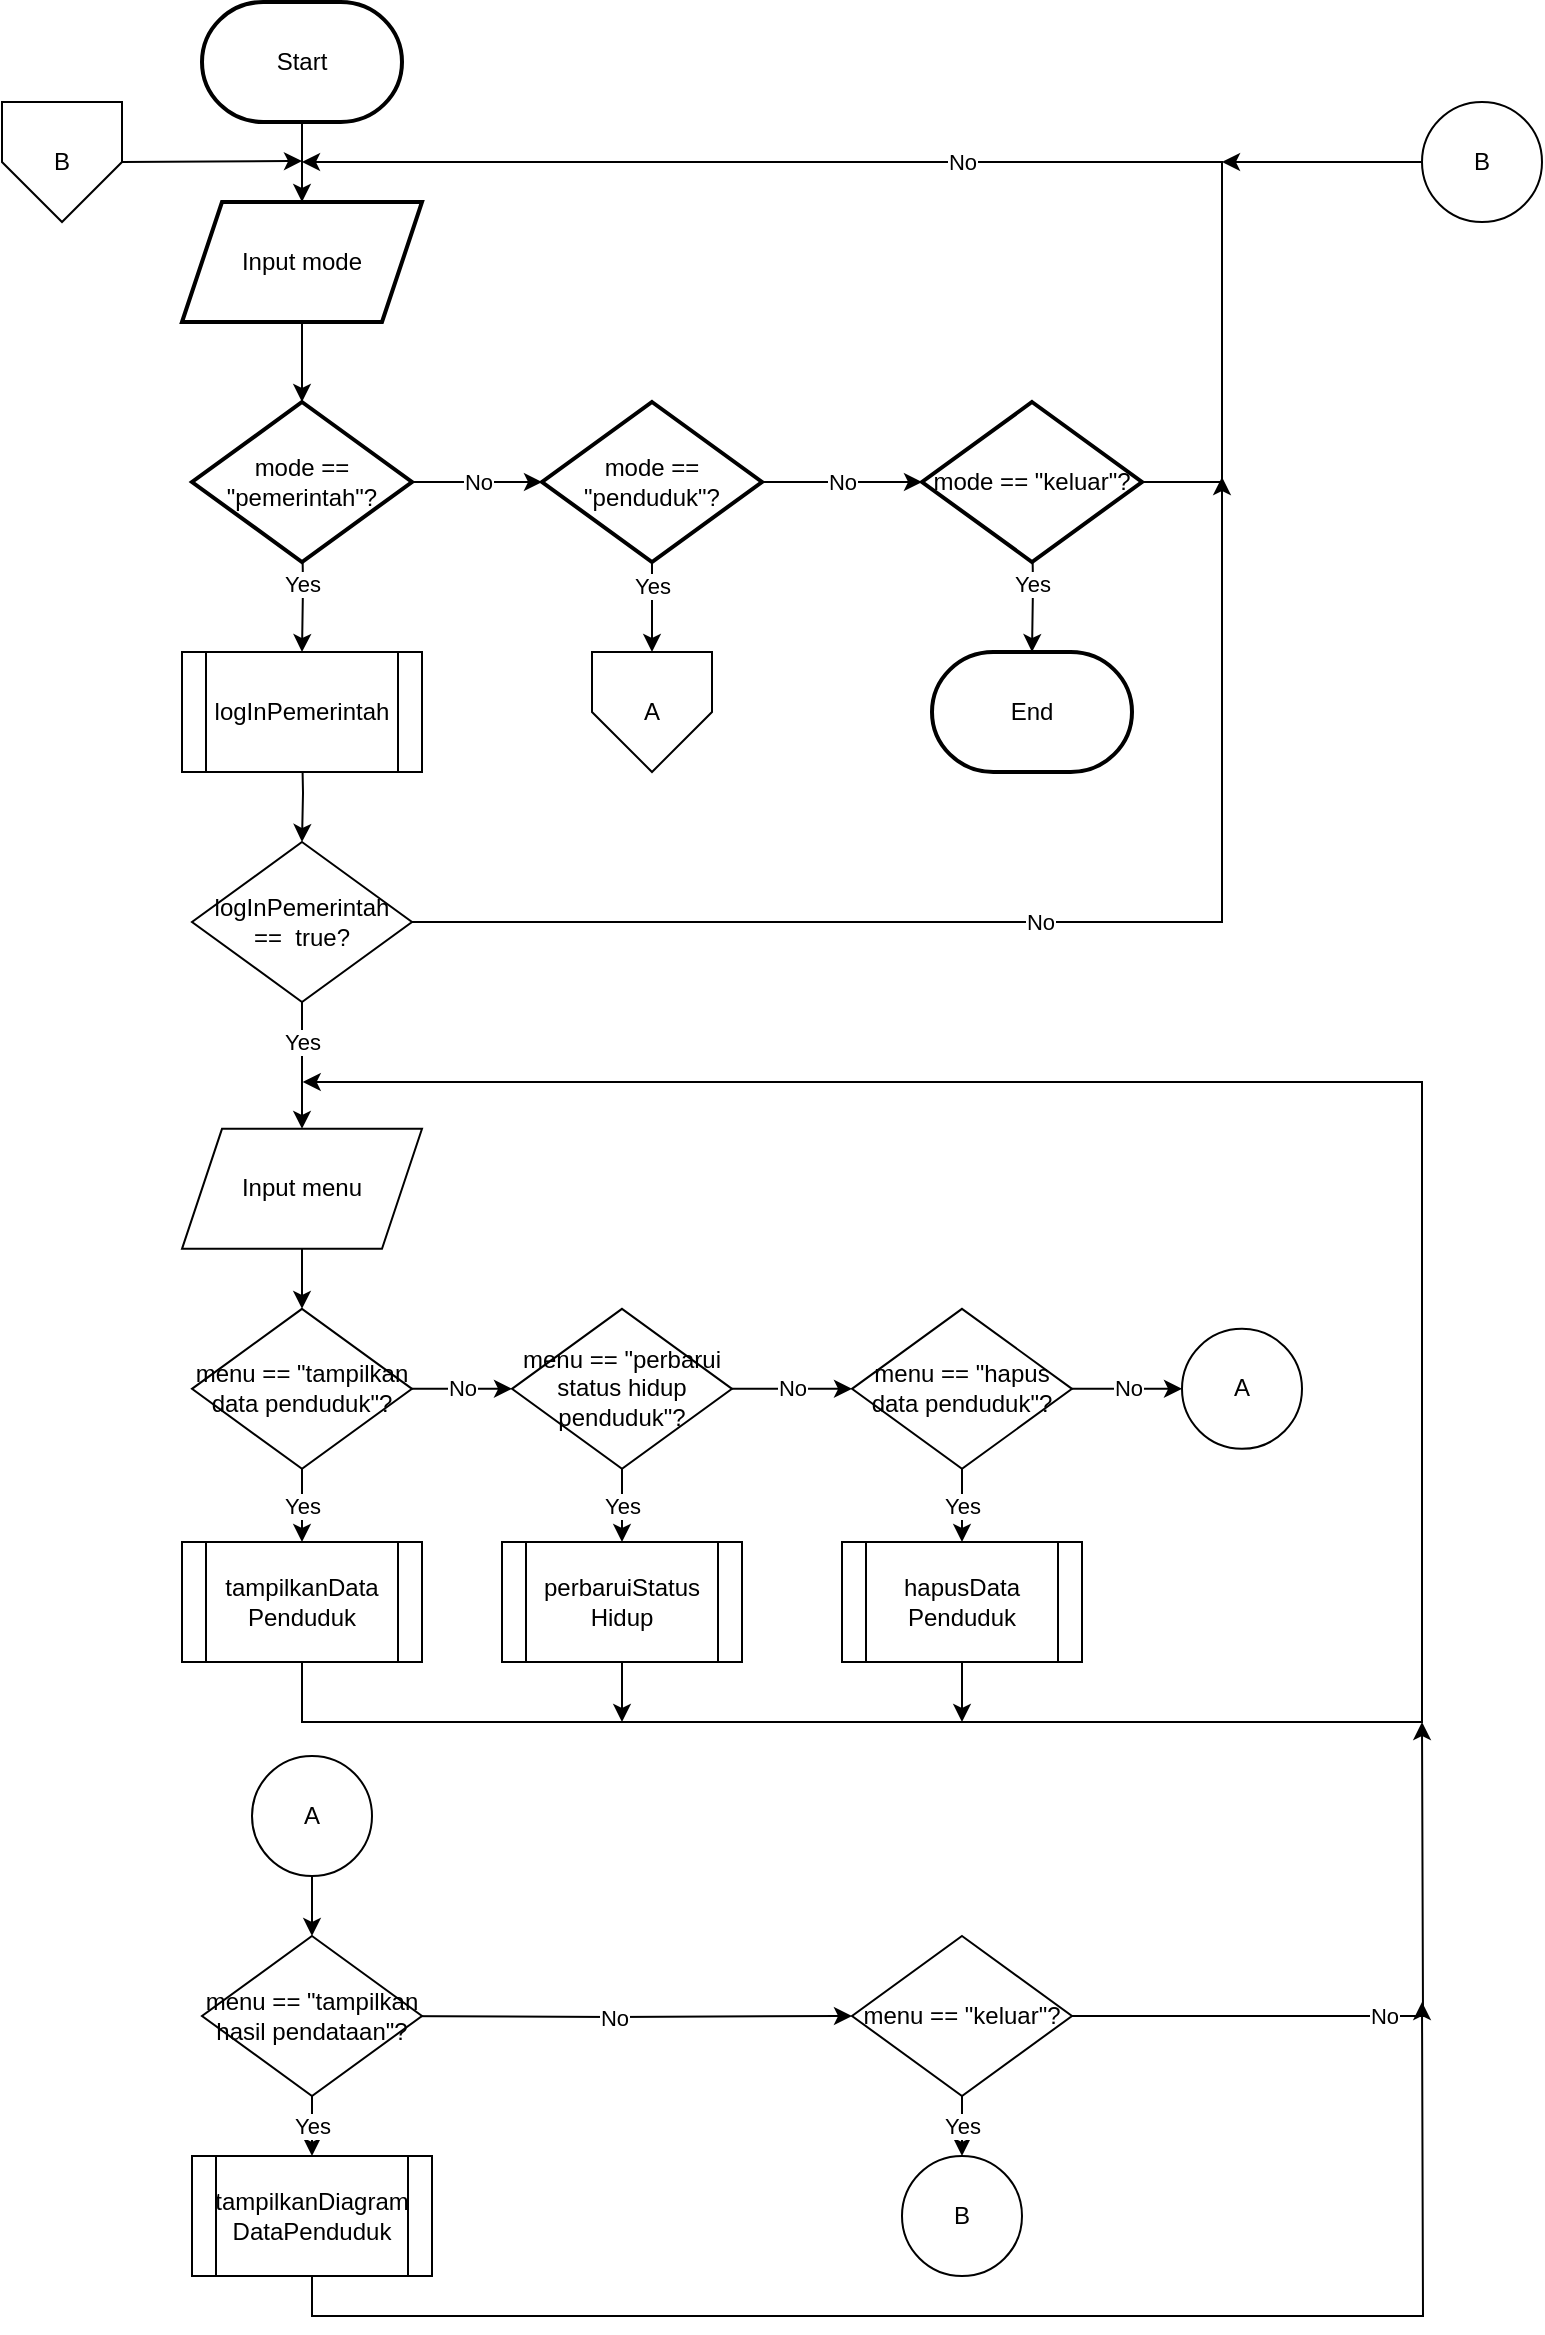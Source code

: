 <mxfile version="18.0.2" type="device" pages="10"><diagram id="eeAtLRBxr8yY9sCM6-gz" name="Start &amp; Menu Pemerintah"><mxGraphModel dx="1202" dy="504" grid="1" gridSize="10" guides="1" tooltips="1" connect="1" arrows="1" fold="1" page="1" pageScale="1" pageWidth="850" pageHeight="1100" math="0" shadow="0"><root><mxCell id="0"/><mxCell id="1" parent="0"/><mxCell id="REgRWrD9jOo9pYxCetN_-4" value="" style="edgeStyle=orthogonalEdgeStyle;rounded=0;orthogonalLoop=1;jettySize=auto;html=1;" parent="1" source="REgRWrD9jOo9pYxCetN_-1" target="REgRWrD9jOo9pYxCetN_-3" edge="1"><mxGeometry relative="1" as="geometry"/></mxCell><mxCell id="REgRWrD9jOo9pYxCetN_-1" value="Start" style="strokeWidth=2;html=1;shape=mxgraph.flowchart.terminator;whiteSpace=wrap;" parent="1" vertex="1"><mxGeometry x="130" y="20" width="100" height="60" as="geometry"/></mxCell><mxCell id="REgRWrD9jOo9pYxCetN_-6" value="" style="edgeStyle=orthogonalEdgeStyle;rounded=0;orthogonalLoop=1;jettySize=auto;html=1;" parent="1" source="REgRWrD9jOo9pYxCetN_-3" target="REgRWrD9jOo9pYxCetN_-5" edge="1"><mxGeometry relative="1" as="geometry"/></mxCell><mxCell id="REgRWrD9jOo9pYxCetN_-3" value="Input mode" style="shape=parallelogram;perimeter=parallelogramPerimeter;whiteSpace=wrap;html=1;fixedSize=1;strokeWidth=2;" parent="1" vertex="1"><mxGeometry x="120" y="120" width="120" height="60" as="geometry"/></mxCell><mxCell id="REgRWrD9jOo9pYxCetN_-9" value="No" style="edgeStyle=orthogonalEdgeStyle;rounded=0;orthogonalLoop=1;jettySize=auto;html=1;" parent="1" source="REgRWrD9jOo9pYxCetN_-5" target="REgRWrD9jOo9pYxCetN_-8" edge="1"><mxGeometry relative="1" as="geometry"/></mxCell><mxCell id="REgRWrD9jOo9pYxCetN_-60" value="Yes" style="edgeStyle=orthogonalEdgeStyle;rounded=0;orthogonalLoop=1;jettySize=auto;html=1;entryX=0.5;entryY=0;entryDx=0;entryDy=0;" parent="1" target="REgRWrD9jOo9pYxCetN_-64" edge="1"><mxGeometry relative="1" as="geometry"><mxPoint x="180" y="367.5" as="targetPoint"/><mxPoint x="180" y="277.5" as="sourcePoint"/></mxGeometry></mxCell><mxCell id="REgRWrD9jOo9pYxCetN_-5" value="mode == &quot;pemerintah&quot;?" style="rhombus;whiteSpace=wrap;html=1;strokeWidth=2;" parent="1" vertex="1"><mxGeometry x="125" y="220" width="110" height="80" as="geometry"/></mxCell><mxCell id="REgRWrD9jOo9pYxCetN_-21" value="Yes" style="edgeStyle=orthogonalEdgeStyle;rounded=0;orthogonalLoop=1;jettySize=auto;html=1;entryX=0.5;entryY=0;entryDx=0;entryDy=0;" parent="1" edge="1"><mxGeometry relative="1" as="geometry"><mxPoint x="355.0" y="345" as="targetPoint"/><mxPoint x="355" y="277.5" as="sourcePoint"/></mxGeometry></mxCell><mxCell id="REgRWrD9jOo9pYxCetN_-92" value="No" style="edgeStyle=orthogonalEdgeStyle;rounded=0;orthogonalLoop=1;jettySize=auto;html=1;" parent="1" source="REgRWrD9jOo9pYxCetN_-8" target="REgRWrD9jOo9pYxCetN_-91" edge="1"><mxGeometry relative="1" as="geometry"/></mxCell><mxCell id="REgRWrD9jOo9pYxCetN_-8" value="mode == &quot;penduduk&quot;?" style="rhombus;whiteSpace=wrap;html=1;strokeWidth=2;" parent="1" vertex="1"><mxGeometry x="300" y="220" width="110" height="80" as="geometry"/></mxCell><mxCell id="8_IqUArg3zielGgCTnH4-3" value="" style="edgeStyle=orthogonalEdgeStyle;rounded=0;orthogonalLoop=1;jettySize=auto;html=1;" parent="1" target="8_IqUArg3zielGgCTnH4-2" edge="1"><mxGeometry relative="1" as="geometry"><mxPoint x="180" y="390" as="sourcePoint"/></mxGeometry></mxCell><mxCell id="REgRWrD9jOo9pYxCetN_-64" value="logInPemerintah" style="shape=process;whiteSpace=wrap;html=1;backgroundOutline=1;" parent="1" vertex="1"><mxGeometry x="120" y="345" width="120" height="60" as="geometry"/></mxCell><mxCell id="REgRWrD9jOo9pYxCetN_-94" value="No" style="edgeStyle=orthogonalEdgeStyle;rounded=0;orthogonalLoop=1;jettySize=auto;html=1;exitX=1;exitY=0.5;exitDx=0;exitDy=0;" parent="1" source="REgRWrD9jOo9pYxCetN_-91" edge="1"><mxGeometry relative="1" as="geometry"><mxPoint x="180" y="100" as="targetPoint"/><Array as="points"><mxPoint x="640" y="260"/><mxPoint x="640" y="100"/></Array></mxGeometry></mxCell><mxCell id="REgRWrD9jOo9pYxCetN_-96" value="Yes" style="edgeStyle=orthogonalEdgeStyle;rounded=0;orthogonalLoop=1;jettySize=auto;html=1;exitX=0.5;exitY=1;exitDx=0;exitDy=0;entryX=0.5;entryY=0;entryDx=0;entryDy=0;entryPerimeter=0;" parent="1" target="REgRWrD9jOo9pYxCetN_-95" edge="1"><mxGeometry relative="1" as="geometry"><mxPoint x="545" y="277.5" as="sourcePoint"/></mxGeometry></mxCell><mxCell id="REgRWrD9jOo9pYxCetN_-91" value="mode == &quot;keluar&quot;?" style="rhombus;whiteSpace=wrap;html=1;strokeWidth=2;" parent="1" vertex="1"><mxGeometry x="490" y="220" width="110" height="80" as="geometry"/></mxCell><mxCell id="REgRWrD9jOo9pYxCetN_-95" value="End" style="strokeWidth=2;html=1;shape=mxgraph.flowchart.terminator;whiteSpace=wrap;" parent="1" vertex="1"><mxGeometry x="495" y="345" width="100" height="60" as="geometry"/></mxCell><mxCell id="8_IqUArg3zielGgCTnH4-6" value="No" style="edgeStyle=orthogonalEdgeStyle;rounded=0;orthogonalLoop=1;jettySize=auto;html=1;exitX=1;exitY=0.5;exitDx=0;exitDy=0;" parent="1" source="8_IqUArg3zielGgCTnH4-2" edge="1"><mxGeometry relative="1" as="geometry"><mxPoint x="640" y="257.5" as="targetPoint"/><Array as="points"><mxPoint x="640" y="480"/></Array></mxGeometry></mxCell><mxCell id="MyT7yCKmxUw6UyyG6gtG-1" value="Yes" style="edgeStyle=orthogonalEdgeStyle;rounded=0;orthogonalLoop=1;jettySize=auto;html=1;" edge="1" parent="1" source="8_IqUArg3zielGgCTnH4-2" target="W8e1kWV1ecK1EZy9Xt7M-2"><mxGeometry x="-0.375" relative="1" as="geometry"><mxPoint as="offset"/></mxGeometry></mxCell><mxCell id="8_IqUArg3zielGgCTnH4-2" value="logInPemerintah ==&amp;nbsp; true?" style="rhombus;whiteSpace=wrap;html=1;" parent="1" vertex="1"><mxGeometry x="125" y="440" width="110" height="80" as="geometry"/></mxCell><mxCell id="d6NlQpREQuvHXBkgECmI-6" style="edgeStyle=orthogonalEdgeStyle;rounded=0;orthogonalLoop=1;jettySize=auto;html=1;exitX=0;exitY=0.5;exitDx=0;exitDy=0;" parent="1" edge="1"><mxGeometry relative="1" as="geometry"><mxPoint x="640" y="100" as="targetPoint"/><mxPoint x="740" y="100" as="sourcePoint"/></mxGeometry></mxCell><mxCell id="W8e1kWV1ecK1EZy9Xt7M-1" value="" style="edgeStyle=orthogonalEdgeStyle;rounded=0;orthogonalLoop=1;jettySize=auto;html=1;" edge="1" parent="1" source="W8e1kWV1ecK1EZy9Xt7M-2" target="W8e1kWV1ecK1EZy9Xt7M-5"><mxGeometry relative="1" as="geometry"/></mxCell><mxCell id="W8e1kWV1ecK1EZy9Xt7M-2" value="Input menu" style="shape=parallelogram;perimeter=parallelogramPerimeter;whiteSpace=wrap;html=1;fixedSize=1;" vertex="1" parent="1"><mxGeometry x="120" y="583.43" width="120" height="60" as="geometry"/></mxCell><mxCell id="W8e1kWV1ecK1EZy9Xt7M-3" value="No" style="edgeStyle=orthogonalEdgeStyle;rounded=0;orthogonalLoop=1;jettySize=auto;html=1;" edge="1" parent="1" source="W8e1kWV1ecK1EZy9Xt7M-5" target="W8e1kWV1ecK1EZy9Xt7M-8"><mxGeometry relative="1" as="geometry"/></mxCell><mxCell id="W8e1kWV1ecK1EZy9Xt7M-4" value="Yes" style="edgeStyle=orthogonalEdgeStyle;rounded=0;orthogonalLoop=1;jettySize=auto;html=1;exitX=0.5;exitY=1;exitDx=0;exitDy=0;entryX=0.5;entryY=0;entryDx=0;entryDy=0;" edge="1" parent="1" source="W8e1kWV1ecK1EZy9Xt7M-5" target="W8e1kWV1ecK1EZy9Xt7M-16"><mxGeometry relative="1" as="geometry"><mxPoint x="180" y="793.43" as="targetPoint"/></mxGeometry></mxCell><mxCell id="W8e1kWV1ecK1EZy9Xt7M-5" value="menu == &quot;tampilkan data penduduk&quot;?" style="rhombus;whiteSpace=wrap;html=1;" vertex="1" parent="1"><mxGeometry x="125" y="673.43" width="110" height="80" as="geometry"/></mxCell><mxCell id="W8e1kWV1ecK1EZy9Xt7M-7" value="Yes" style="edgeStyle=orthogonalEdgeStyle;rounded=0;orthogonalLoop=1;jettySize=auto;html=1;exitX=0.5;exitY=1;exitDx=0;exitDy=0;entryX=0.5;entryY=0;entryDx=0;entryDy=0;" edge="1" parent="1" source="W8e1kWV1ecK1EZy9Xt7M-8" target="W8e1kWV1ecK1EZy9Xt7M-18"><mxGeometry relative="1" as="geometry"><mxPoint x="340" y="793.43" as="targetPoint"/></mxGeometry></mxCell><mxCell id="FwD8-MMVPfSRepNgGZEo-2" value="No" style="edgeStyle=orthogonalEdgeStyle;rounded=0;orthogonalLoop=1;jettySize=auto;html=1;" edge="1" parent="1" source="W8e1kWV1ecK1EZy9Xt7M-8" target="FwD8-MMVPfSRepNgGZEo-1"><mxGeometry relative="1" as="geometry"/></mxCell><mxCell id="W8e1kWV1ecK1EZy9Xt7M-8" value="menu == &quot;perbarui status hidup penduduk&quot;?" style="rhombus;whiteSpace=wrap;html=1;" vertex="1" parent="1"><mxGeometry x="285" y="673.43" width="110" height="80" as="geometry"/></mxCell><mxCell id="Rz3Tjmpt7cB0cp89BVP5-15" style="edgeStyle=orthogonalEdgeStyle;rounded=0;orthogonalLoop=1;jettySize=auto;html=1;exitX=0.5;exitY=1;exitDx=0;exitDy=0;" edge="1" parent="1" source="W8e1kWV1ecK1EZy9Xt7M-16"><mxGeometry relative="1" as="geometry"><mxPoint x="180.353" y="559.999" as="targetPoint"/><Array as="points"><mxPoint x="180" y="880"/><mxPoint x="740" y="880"/><mxPoint x="740" y="560"/></Array></mxGeometry></mxCell><mxCell id="W8e1kWV1ecK1EZy9Xt7M-16" value="tampilkanData&lt;br&gt;Penduduk&lt;br&gt;" style="shape=process;whiteSpace=wrap;html=1;backgroundOutline=1;" vertex="1" parent="1"><mxGeometry x="120" y="790" width="120" height="60" as="geometry"/></mxCell><mxCell id="W8e1kWV1ecK1EZy9Xt7M-17" style="edgeStyle=orthogonalEdgeStyle;rounded=0;orthogonalLoop=1;jettySize=auto;html=1;exitX=0.5;exitY=1;exitDx=0;exitDy=0;" edge="1" parent="1" source="W8e1kWV1ecK1EZy9Xt7M-18"><mxGeometry relative="1" as="geometry"><mxPoint x="340" y="880" as="targetPoint"/></mxGeometry></mxCell><mxCell id="W8e1kWV1ecK1EZy9Xt7M-18" value="perbaruiStatus&lt;br&gt;Hidup" style="shape=process;whiteSpace=wrap;html=1;backgroundOutline=1;" vertex="1" parent="1"><mxGeometry x="280" y="790" width="120" height="60" as="geometry"/></mxCell><mxCell id="FwD8-MMVPfSRepNgGZEo-5" value="Yes" style="edgeStyle=orthogonalEdgeStyle;rounded=0;orthogonalLoop=1;jettySize=auto;html=1;" edge="1" parent="1" source="FwD8-MMVPfSRepNgGZEo-1" target="FwD8-MMVPfSRepNgGZEo-4"><mxGeometry relative="1" as="geometry"/></mxCell><mxCell id="Rz3Tjmpt7cB0cp89BVP5-10" value="No" style="edgeStyle=orthogonalEdgeStyle;rounded=0;orthogonalLoop=1;jettySize=auto;html=1;" edge="1" parent="1" source="FwD8-MMVPfSRepNgGZEo-1" target="Rz3Tjmpt7cB0cp89BVP5-9"><mxGeometry relative="1" as="geometry"/></mxCell><mxCell id="FwD8-MMVPfSRepNgGZEo-1" value="menu == &quot;hapus data penduduk&quot;?" style="rhombus;whiteSpace=wrap;html=1;" vertex="1" parent="1"><mxGeometry x="455" y="673.43" width="110" height="80" as="geometry"/></mxCell><mxCell id="FwD8-MMVPfSRepNgGZEo-4" value="hapusData&lt;br&gt;Penduduk" style="shape=process;whiteSpace=wrap;html=1;backgroundOutline=1;" vertex="1" parent="1"><mxGeometry x="450" y="790" width="120" height="60" as="geometry"/></mxCell><mxCell id="FwD8-MMVPfSRepNgGZEo-8" style="edgeStyle=orthogonalEdgeStyle;rounded=0;orthogonalLoop=1;jettySize=auto;html=1;exitX=0.5;exitY=1;exitDx=0;exitDy=0;" edge="1" parent="1" source="FwD8-MMVPfSRepNgGZEo-4"><mxGeometry relative="1" as="geometry"><mxPoint x="510" y="880" as="targetPoint"/><mxPoint x="330" y="845" as="sourcePoint"/></mxGeometry></mxCell><mxCell id="4nqemn73Xu43rTFkxH_U-1" value="A" style="shape=offPageConnector;whiteSpace=wrap;html=1;size=0.5;" vertex="1" parent="1"><mxGeometry x="325" y="345" width="60" height="60" as="geometry"/></mxCell><mxCell id="eVp7yo09UWOg0pIoZpuB-2" value="B" style="ellipse;whiteSpace=wrap;html=1;aspect=fixed;" vertex="1" parent="1"><mxGeometry x="740" y="70" width="60" height="60" as="geometry"/></mxCell><mxCell id="h48WT4lr65wxdn3Vcbcg-2" style="edgeStyle=orthogonalEdgeStyle;rounded=0;orthogonalLoop=1;jettySize=auto;html=1;exitX=1;exitY=0.5;exitDx=0;exitDy=0;" edge="1" parent="1" source="h48WT4lr65wxdn3Vcbcg-1"><mxGeometry relative="1" as="geometry"><mxPoint x="180" y="99.529" as="targetPoint"/></mxGeometry></mxCell><mxCell id="h48WT4lr65wxdn3Vcbcg-1" value="B" style="shape=offPageConnector;whiteSpace=wrap;html=1;size=0.5;" vertex="1" parent="1"><mxGeometry x="30" y="70" width="60" height="60" as="geometry"/></mxCell><mxCell id="Rz3Tjmpt7cB0cp89BVP5-2" value="No" style="edgeStyle=orthogonalEdgeStyle;rounded=0;orthogonalLoop=1;jettySize=auto;html=1;" edge="1" parent="1" target="Rz3Tjmpt7cB0cp89BVP5-5"><mxGeometry relative="1" as="geometry"><mxPoint x="215" y="1027" as="sourcePoint"/></mxGeometry></mxCell><mxCell id="Rz3Tjmpt7cB0cp89BVP5-22" value="Yes" style="edgeStyle=orthogonalEdgeStyle;rounded=0;orthogonalLoop=1;jettySize=auto;html=1;" edge="1" parent="1" source="Rz3Tjmpt7cB0cp89BVP5-3" target="Rz3Tjmpt7cB0cp89BVP5-7"><mxGeometry relative="1" as="geometry"/></mxCell><mxCell id="Rz3Tjmpt7cB0cp89BVP5-3" value="menu == &quot;tampilkan hasil pendataan&quot;?" style="rhombus;whiteSpace=wrap;html=1;" vertex="1" parent="1"><mxGeometry x="130" y="987.0" width="110" height="80" as="geometry"/></mxCell><mxCell id="Rz3Tjmpt7cB0cp89BVP5-21" value="Yes" style="edgeStyle=orthogonalEdgeStyle;rounded=0;orthogonalLoop=1;jettySize=auto;html=1;" edge="1" parent="1" source="Rz3Tjmpt7cB0cp89BVP5-5" target="Rz3Tjmpt7cB0cp89BVP5-20"><mxGeometry relative="1" as="geometry"/></mxCell><mxCell id="Rz3Tjmpt7cB0cp89BVP5-24" value="No" style="edgeStyle=orthogonalEdgeStyle;rounded=0;orthogonalLoop=1;jettySize=auto;html=1;exitX=1;exitY=0.5;exitDx=0;exitDy=0;" edge="1" parent="1" source="Rz3Tjmpt7cB0cp89BVP5-5"><mxGeometry x="-0.037" relative="1" as="geometry"><mxPoint x="740" y="880" as="targetPoint"/><mxPoint as="offset"/></mxGeometry></mxCell><mxCell id="Rz3Tjmpt7cB0cp89BVP5-5" value="menu == &quot;keluar&quot;?" style="rhombus;whiteSpace=wrap;html=1;" vertex="1" parent="1"><mxGeometry x="455" y="987.0" width="110" height="80" as="geometry"/></mxCell><mxCell id="Rz3Tjmpt7cB0cp89BVP5-23" style="edgeStyle=orthogonalEdgeStyle;rounded=0;orthogonalLoop=1;jettySize=auto;html=1;exitX=0.5;exitY=1;exitDx=0;exitDy=0;" edge="1" parent="1" source="Rz3Tjmpt7cB0cp89BVP5-7"><mxGeometry relative="1" as="geometry"><mxPoint x="740" y="1020" as="targetPoint"/></mxGeometry></mxCell><mxCell id="Rz3Tjmpt7cB0cp89BVP5-7" value="tampilkanDiagram&lt;br&gt;DataPenduduk" style="shape=process;whiteSpace=wrap;html=1;backgroundOutline=1;" vertex="1" parent="1"><mxGeometry x="125" y="1097" width="120" height="60" as="geometry"/></mxCell><mxCell id="Rz3Tjmpt7cB0cp89BVP5-9" value="A" style="ellipse;whiteSpace=wrap;html=1;aspect=fixed;" vertex="1" parent="1"><mxGeometry x="620" y="683.43" width="60" height="60" as="geometry"/></mxCell><mxCell id="Rz3Tjmpt7cB0cp89BVP5-12" value="" style="edgeStyle=orthogonalEdgeStyle;rounded=0;orthogonalLoop=1;jettySize=auto;html=1;" edge="1" parent="1" source="Rz3Tjmpt7cB0cp89BVP5-11" target="Rz3Tjmpt7cB0cp89BVP5-3"><mxGeometry relative="1" as="geometry"/></mxCell><mxCell id="Rz3Tjmpt7cB0cp89BVP5-11" value="A" style="ellipse;whiteSpace=wrap;html=1;aspect=fixed;" vertex="1" parent="1"><mxGeometry x="155" y="897" width="60" height="60" as="geometry"/></mxCell><mxCell id="Rz3Tjmpt7cB0cp89BVP5-20" value="B" style="ellipse;whiteSpace=wrap;html=1;aspect=fixed;" vertex="1" parent="1"><mxGeometry x="480" y="1097" width="60" height="60" as="geometry"/></mxCell></root></mxGraphModel></diagram><diagram id="VmaOG6XLyz9sdeFM51A2" name="Menu Penduduk"><mxGraphModel dx="2271" dy="2051" grid="1" gridSize="10" guides="1" tooltips="1" connect="1" arrows="1" fold="1" page="1" pageScale="1" pageWidth="850" pageHeight="1100" math="0" shadow="0"><root><mxCell id="YfZQzVWxCQPfwap79Xyr-0"/><mxCell id="YfZQzVWxCQPfwap79Xyr-1" parent="YfZQzVWxCQPfwap79Xyr-0"/><mxCell id="cd-PF_vxN9s2QHoOMNf9-5" value="" style="edgeStyle=orthogonalEdgeStyle;rounded=0;orthogonalLoop=1;jettySize=auto;html=1;" parent="YfZQzVWxCQPfwap79Xyr-1" source="cd-PF_vxN9s2QHoOMNf9-2" target="cd-PF_vxN9s2QHoOMNf9-4" edge="1"><mxGeometry relative="1" as="geometry"/></mxCell><mxCell id="cd-PF_vxN9s2QHoOMNf9-2" value="Input menu" style="shape=parallelogram;perimeter=parallelogramPerimeter;whiteSpace=wrap;html=1;fixedSize=1;" parent="YfZQzVWxCQPfwap79Xyr-1" vertex="1"><mxGeometry x="52.5" y="380" width="120" height="60" as="geometry"/></mxCell><mxCell id="cd-PF_vxN9s2QHoOMNf9-7" value="No" style="edgeStyle=orthogonalEdgeStyle;rounded=0;orthogonalLoop=1;jettySize=auto;html=1;" parent="YfZQzVWxCQPfwap79Xyr-1" source="cd-PF_vxN9s2QHoOMNf9-4" target="cd-PF_vxN9s2QHoOMNf9-6" edge="1"><mxGeometry relative="1" as="geometry"/></mxCell><mxCell id="nk_LONPiwMNUdPWox1PL-5" value="Yes" style="edgeStyle=orthogonalEdgeStyle;rounded=0;orthogonalLoop=1;jettySize=auto;html=1;exitX=0.5;exitY=1;exitDx=0;exitDy=0;" parent="YfZQzVWxCQPfwap79Xyr-1" source="cd-PF_vxN9s2QHoOMNf9-4" target="nk_LONPiwMNUdPWox1PL-4" edge="1"><mxGeometry relative="1" as="geometry"><mxPoint x="112.5" y="570.07" as="sourcePoint"/></mxGeometry></mxCell><mxCell id="cd-PF_vxN9s2QHoOMNf9-4" value="menu == &quot;isi data diri&quot;" style="rhombus;whiteSpace=wrap;html=1;" parent="YfZQzVWxCQPfwap79Xyr-1" vertex="1"><mxGeometry x="60" y="480" width="105" height="80" as="geometry"/></mxCell><mxCell id="nk_LONPiwMNUdPWox1PL-1" value="No" style="edgeStyle=orthogonalEdgeStyle;rounded=0;orthogonalLoop=1;jettySize=auto;html=1;" parent="YfZQzVWxCQPfwap79Xyr-1" source="cd-PF_vxN9s2QHoOMNf9-6" target="nk_LONPiwMNUdPWox1PL-0" edge="1"><mxGeometry relative="1" as="geometry"/></mxCell><mxCell id="nk_LONPiwMNUdPWox1PL-7" value="Yes" style="edgeStyle=orthogonalEdgeStyle;rounded=0;orthogonalLoop=1;jettySize=auto;html=1;exitX=0.5;exitY=1;exitDx=0;exitDy=0;" parent="YfZQzVWxCQPfwap79Xyr-1" source="cd-PF_vxN9s2QHoOMNf9-6" target="nk_LONPiwMNUdPWox1PL-6" edge="1"><mxGeometry relative="1" as="geometry"><mxPoint x="305" y="570.07" as="sourcePoint"/></mxGeometry></mxCell><mxCell id="cd-PF_vxN9s2QHoOMNf9-6" value="menu == &quot;tampilkan data diri&quot;" style="rhombus;whiteSpace=wrap;html=1;" parent="YfZQzVWxCQPfwap79Xyr-1" vertex="1"><mxGeometry x="252.5" y="480" width="105" height="80" as="geometry"/></mxCell><mxCell id="UGgNwtCpAnfgt8qZParg-1" value="Yes" style="edgeStyle=orthogonalEdgeStyle;rounded=0;orthogonalLoop=1;jettySize=auto;html=1;exitX=0.5;exitY=1;exitDx=0;exitDy=0;" parent="YfZQzVWxCQPfwap79Xyr-1" source="nk_LONPiwMNUdPWox1PL-0" target="UGgNwtCpAnfgt8qZParg-0" edge="1"><mxGeometry relative="1" as="geometry"><mxPoint x="490" y="570.07" as="sourcePoint"/></mxGeometry></mxCell><mxCell id="v2EkxcZUyG_s1EBrOcwl-1" value="No" style="edgeStyle=orthogonalEdgeStyle;rounded=0;orthogonalLoop=1;jettySize=auto;html=1;" parent="YfZQzVWxCQPfwap79Xyr-1" source="nk_LONPiwMNUdPWox1PL-0" target="v2EkxcZUyG_s1EBrOcwl-0" edge="1"><mxGeometry relative="1" as="geometry"/></mxCell><mxCell id="nk_LONPiwMNUdPWox1PL-0" value="menu == &quot;ubah data diri&quot;" style="rhombus;whiteSpace=wrap;html=1;" parent="YfZQzVWxCQPfwap79Xyr-1" vertex="1"><mxGeometry x="437.5" y="480" width="105" height="80" as="geometry"/></mxCell><mxCell id="v2EkxcZUyG_s1EBrOcwl-5" style="edgeStyle=orthogonalEdgeStyle;rounded=0;orthogonalLoop=1;jettySize=auto;html=1;exitX=0.5;exitY=1;exitDx=0;exitDy=0;" parent="YfZQzVWxCQPfwap79Xyr-1" source="nk_LONPiwMNUdPWox1PL-4" edge="1"><mxGeometry relative="1" as="geometry"><mxPoint x="757.5" y="520" as="targetPoint"/><Array as="points"><mxPoint x="112.5" y="730"/><mxPoint x="757.5" y="730"/></Array></mxGeometry></mxCell><mxCell id="nk_LONPiwMNUdPWox1PL-4" value="isiFormulir&lt;br&gt;Penduduk" style="shape=process;whiteSpace=wrap;html=1;backgroundOutline=1;" parent="YfZQzVWxCQPfwap79Xyr-1" vertex="1"><mxGeometry x="52.5" y="610.07" width="120" height="60" as="geometry"/></mxCell><mxCell id="UGgNwtCpAnfgt8qZParg-3" style="edgeStyle=orthogonalEdgeStyle;rounded=0;orthogonalLoop=1;jettySize=auto;html=1;exitX=0.5;exitY=1;exitDx=0;exitDy=0;" parent="YfZQzVWxCQPfwap79Xyr-1" source="nk_LONPiwMNUdPWox1PL-6" edge="1"><mxGeometry relative="1" as="geometry"><mxPoint x="304.833" y="730" as="targetPoint"/></mxGeometry></mxCell><mxCell id="nk_LONPiwMNUdPWox1PL-6" value="tampilkanData&lt;br&gt;Diri" style="shape=process;whiteSpace=wrap;html=1;backgroundOutline=1;" parent="YfZQzVWxCQPfwap79Xyr-1" vertex="1"><mxGeometry x="245" y="610.07" width="120" height="60" as="geometry"/></mxCell><mxCell id="UGgNwtCpAnfgt8qZParg-4" style="edgeStyle=orthogonalEdgeStyle;rounded=0;orthogonalLoop=1;jettySize=auto;html=1;exitX=0.5;exitY=1;exitDx=0;exitDy=0;" parent="YfZQzVWxCQPfwap79Xyr-1" source="UGgNwtCpAnfgt8qZParg-0" edge="1"><mxGeometry relative="1" as="geometry"><mxPoint x="490.167" y="730" as="targetPoint"/></mxGeometry></mxCell><mxCell id="UGgNwtCpAnfgt8qZParg-0" value="ubahData&lt;br&gt;Diri" style="shape=process;whiteSpace=wrap;html=1;backgroundOutline=1;" parent="YfZQzVWxCQPfwap79Xyr-1" vertex="1"><mxGeometry x="430" y="610.07" width="120" height="60" as="geometry"/></mxCell><mxCell id="v2EkxcZUyG_s1EBrOcwl-3" value="Yes" style="edgeStyle=orthogonalEdgeStyle;rounded=0;orthogonalLoop=1;jettySize=auto;html=1;exitX=0.5;exitY=1;exitDx=0;exitDy=0;" parent="YfZQzVWxCQPfwap79Xyr-1" source="v2EkxcZUyG_s1EBrOcwl-0" edge="1"><mxGeometry relative="1" as="geometry"><mxPoint x="675.091" y="570.001" as="sourcePoint"/><mxPoint x="675.455" y="610.07" as="targetPoint"/></mxGeometry></mxCell><mxCell id="v2EkxcZUyG_s1EBrOcwl-4" value="No" style="edgeStyle=orthogonalEdgeStyle;rounded=0;orthogonalLoop=1;jettySize=auto;html=1;exitX=1;exitY=0.5;exitDx=0;exitDy=0;" parent="YfZQzVWxCQPfwap79Xyr-1" source="v2EkxcZUyG_s1EBrOcwl-0" edge="1"><mxGeometry relative="1" as="geometry"><mxPoint x="112.5" y="350" as="targetPoint"/><Array as="points"><mxPoint x="757.5" y="520"/><mxPoint x="757.5" y="350"/></Array></mxGeometry></mxCell><mxCell id="v2EkxcZUyG_s1EBrOcwl-0" value="menu == &quot;keluar&quot;" style="rhombus;whiteSpace=wrap;html=1;" parent="YfZQzVWxCQPfwap79Xyr-1" vertex="1"><mxGeometry x="622.5" y="480" width="105" height="80" as="geometry"/></mxCell><mxCell id="o-UCHh8akYA8FwEnp1bi-0" value="" style="edgeStyle=orthogonalEdgeStyle;rounded=0;orthogonalLoop=1;jettySize=auto;html=1;" edge="1" parent="YfZQzVWxCQPfwap79Xyr-1" target="o-UCHh8akYA8FwEnp1bi-3"><mxGeometry relative="1" as="geometry"><mxPoint x="112.5" y="-140" as="sourcePoint"/></mxGeometry></mxCell><mxCell id="o-UCHh8akYA8FwEnp1bi-2" value="" style="edgeStyle=orthogonalEdgeStyle;rounded=0;orthogonalLoop=1;jettySize=auto;html=1;" edge="1" parent="YfZQzVWxCQPfwap79Xyr-1" source="o-UCHh8akYA8FwEnp1bi-3" target="o-UCHh8akYA8FwEnp1bi-6"><mxGeometry relative="1" as="geometry"/></mxCell><mxCell id="o-UCHh8akYA8FwEnp1bi-3" value="Input opsi" style="shape=parallelogram;perimeter=parallelogramPerimeter;whiteSpace=wrap;html=1;fixedSize=1;strokeWidth=2;" vertex="1" parent="YfZQzVWxCQPfwap79Xyr-1"><mxGeometry x="52.5" y="-90" width="120" height="60" as="geometry"/></mxCell><mxCell id="o-UCHh8akYA8FwEnp1bi-4" value="No" style="edgeStyle=orthogonalEdgeStyle;rounded=0;orthogonalLoop=1;jettySize=auto;html=1;" edge="1" parent="YfZQzVWxCQPfwap79Xyr-1" source="o-UCHh8akYA8FwEnp1bi-6" target="o-UCHh8akYA8FwEnp1bi-9"><mxGeometry relative="1" as="geometry"/></mxCell><mxCell id="o-UCHh8akYA8FwEnp1bi-5" value="Yes" style="edgeStyle=orthogonalEdgeStyle;rounded=0;orthogonalLoop=1;jettySize=auto;html=1;" edge="1" parent="YfZQzVWxCQPfwap79Xyr-1" target="o-UCHh8akYA8FwEnp1bi-15"><mxGeometry relative="1" as="geometry"><mxPoint x="112.5" y="80" as="sourcePoint"/></mxGeometry></mxCell><mxCell id="o-UCHh8akYA8FwEnp1bi-6" value="opsi == &quot;log in&quot;?" style="rhombus;whiteSpace=wrap;html=1;strokeWidth=2;" vertex="1" parent="YfZQzVWxCQPfwap79Xyr-1"><mxGeometry x="57.5" y="10" width="110" height="80" as="geometry"/></mxCell><mxCell id="o-UCHh8akYA8FwEnp1bi-7" value="No" style="edgeStyle=orthogonalEdgeStyle;rounded=0;orthogonalLoop=1;jettySize=auto;html=1;" edge="1" parent="YfZQzVWxCQPfwap79Xyr-1" source="o-UCHh8akYA8FwEnp1bi-9" target="o-UCHh8akYA8FwEnp1bi-12"><mxGeometry relative="1" as="geometry"/></mxCell><mxCell id="o-UCHh8akYA8FwEnp1bi-8" value="Yes" style="edgeStyle=orthogonalEdgeStyle;rounded=0;orthogonalLoop=1;jettySize=auto;html=1;" edge="1" parent="YfZQzVWxCQPfwap79Xyr-1" target="o-UCHh8akYA8FwEnp1bi-17"><mxGeometry relative="1" as="geometry"><mxPoint x="292.5" y="80" as="sourcePoint"/></mxGeometry></mxCell><mxCell id="o-UCHh8akYA8FwEnp1bi-9" value="opsi == &quot;sign up&quot;?" style="rhombus;whiteSpace=wrap;html=1;strokeWidth=2;" vertex="1" parent="YfZQzVWxCQPfwap79Xyr-1"><mxGeometry x="237.5" y="10" width="110" height="80" as="geometry"/></mxCell><mxCell id="o-UCHh8akYA8FwEnp1bi-10" value="No" style="edgeStyle=orthogonalEdgeStyle;rounded=0;orthogonalLoop=1;jettySize=auto;html=1;exitX=1;exitY=0.5;exitDx=0;exitDy=0;" edge="1" parent="YfZQzVWxCQPfwap79Xyr-1" source="o-UCHh8akYA8FwEnp1bi-12"><mxGeometry relative="1" as="geometry"><mxPoint x="112.5" y="-120.0" as="targetPoint"/><Array as="points"><mxPoint x="582.5" y="50"/><mxPoint x="582.5" y="-120"/></Array><mxPoint x="532.5" y="55.0" as="sourcePoint"/></mxGeometry></mxCell><mxCell id="o-UCHh8akYA8FwEnp1bi-11" value="Yes" style="edgeStyle=orthogonalEdgeStyle;rounded=0;orthogonalLoop=1;jettySize=auto;html=1;" edge="1" parent="YfZQzVWxCQPfwap79Xyr-1"><mxGeometry relative="1" as="geometry"><mxPoint x="482.5" y="80" as="sourcePoint"/><mxPoint x="482.5" y="130" as="targetPoint"/></mxGeometry></mxCell><mxCell id="o-UCHh8akYA8FwEnp1bi-12" value="opsi == &quot;kembali&quot;?" style="rhombus;whiteSpace=wrap;html=1;strokeWidth=2;" vertex="1" parent="YfZQzVWxCQPfwap79Xyr-1"><mxGeometry x="427.5" y="10" width="110" height="80" as="geometry"/></mxCell><mxCell id="o-UCHh8akYA8FwEnp1bi-14" value="" style="edgeStyle=orthogonalEdgeStyle;rounded=0;orthogonalLoop=1;jettySize=auto;html=1;" edge="1" parent="YfZQzVWxCQPfwap79Xyr-1" source="o-UCHh8akYA8FwEnp1bi-15" target="o-UCHh8akYA8FwEnp1bi-20"><mxGeometry relative="1" as="geometry"/></mxCell><mxCell id="o-UCHh8akYA8FwEnp1bi-15" value="logInPenduduk" style="shape=process;whiteSpace=wrap;html=1;backgroundOutline=1;" vertex="1" parent="YfZQzVWxCQPfwap79Xyr-1"><mxGeometry x="52.5" y="130" width="120" height="60" as="geometry"/></mxCell><mxCell id="o-UCHh8akYA8FwEnp1bi-16" style="edgeStyle=orthogonalEdgeStyle;rounded=0;orthogonalLoop=1;jettySize=auto;html=1;exitX=0.5;exitY=1;exitDx=0;exitDy=0;" edge="1" parent="YfZQzVWxCQPfwap79Xyr-1" source="o-UCHh8akYA8FwEnp1bi-17"><mxGeometry relative="1" as="geometry"><mxPoint x="292.5" y="270" as="targetPoint"/></mxGeometry></mxCell><mxCell id="o-UCHh8akYA8FwEnp1bi-17" value="signUpPenduduk" style="shape=process;whiteSpace=wrap;html=1;backgroundOutline=1;" vertex="1" parent="YfZQzVWxCQPfwap79Xyr-1"><mxGeometry x="232.5" y="130" width="120" height="60" as="geometry"/></mxCell><mxCell id="o-UCHh8akYA8FwEnp1bi-19" value="No" style="edgeStyle=orthogonalEdgeStyle;rounded=0;orthogonalLoop=1;jettySize=auto;html=1;exitX=1;exitY=0.5;exitDx=0;exitDy=0;" edge="1" parent="YfZQzVWxCQPfwap79Xyr-1" source="o-UCHh8akYA8FwEnp1bi-20"><mxGeometry relative="1" as="geometry"><mxPoint x="582.5" y="50" as="targetPoint"/><Array as="points"><mxPoint x="582.5" y="270"/></Array></mxGeometry></mxCell><mxCell id="uX5bp9J1Ub2ldYVdEV6L-0" value="Yes" style="edgeStyle=orthogonalEdgeStyle;rounded=0;orthogonalLoop=1;jettySize=auto;html=1;" edge="1" parent="YfZQzVWxCQPfwap79Xyr-1" source="o-UCHh8akYA8FwEnp1bi-20" target="cd-PF_vxN9s2QHoOMNf9-2"><mxGeometry x="-0.143" relative="1" as="geometry"><mxPoint as="offset"/></mxGeometry></mxCell><mxCell id="o-UCHh8akYA8FwEnp1bi-20" value="logInPenduduk &lt;br&gt;== true?" style="rhombus;whiteSpace=wrap;html=1;" vertex="1" parent="YfZQzVWxCQPfwap79Xyr-1"><mxGeometry x="57.5" y="230" width="110" height="80" as="geometry"/></mxCell><mxCell id="hH25k6xA6OHph0fzF9T0-0" value="A" style="shape=offPageConnector;whiteSpace=wrap;html=1;size=0.5;" vertex="1" parent="YfZQzVWxCQPfwap79Xyr-1"><mxGeometry x="82.5" y="-200" width="60" height="60" as="geometry"/></mxCell><mxCell id="nbanxSOmo6iCz_6Rof2j-0" value="B" style="shape=offPageConnector;whiteSpace=wrap;html=1;size=0.5;" vertex="1" parent="YfZQzVWxCQPfwap79Xyr-1"><mxGeometry x="452.5" y="130" width="60" height="60" as="geometry"/></mxCell><mxCell id="x33N2wwTUhTt9d6BzvRK-0" value="B" style="shape=offPageConnector;whiteSpace=wrap;html=1;size=0.5;" vertex="1" parent="YfZQzVWxCQPfwap79Xyr-1"><mxGeometry x="645" y="610.07" width="60" height="60" as="geometry"/></mxCell></root></mxGraphModel></diagram><diagram id="6KqxoKgFWlRxpj-VDD04" name="Login Pemerintah"><mxGraphModel dx="1572" dy="1758" grid="1" gridSize="10" guides="1" tooltips="1" connect="1" arrows="1" fold="1" page="1" pageScale="1" pageWidth="850" pageHeight="1100" math="0" shadow="0"><root><mxCell id="0"/><mxCell id="1" parent="0"/><mxCell id="BK6AG8t-x83eVSD-nRJX-4" value="" style="edgeStyle=orthogonalEdgeStyle;rounded=0;orthogonalLoop=1;jettySize=auto;html=1;" edge="1" parent="1" source="0N1LZ-WRyq3ZhqvSSJll-3" target="0N1LZ-WRyq3ZhqvSSJll-5"><mxGeometry relative="1" as="geometry"/></mxCell><mxCell id="0N1LZ-WRyq3ZhqvSSJll-3" value="Input username" style="shape=parallelogram;perimeter=parallelogramPerimeter;whiteSpace=wrap;html=1;fixedSize=1;" parent="1" vertex="1"><mxGeometry x="80" y="-980" width="120" height="60" as="geometry"/></mxCell><mxCell id="0N1LZ-WRyq3ZhqvSSJll-4" value="" style="edgeStyle=orthogonalEdgeStyle;rounded=0;orthogonalLoop=1;jettySize=auto;html=1;" parent="1" source="0N1LZ-WRyq3ZhqvSSJll-5" target="0N1LZ-WRyq3ZhqvSSJll-9" edge="1"><mxGeometry relative="1" as="geometry"/></mxCell><mxCell id="0N1LZ-WRyq3ZhqvSSJll-5" value="Input password" style="shape=parallelogram;perimeter=parallelogramPerimeter;whiteSpace=wrap;html=1;fixedSize=1;" parent="1" vertex="1"><mxGeometry x="80" y="-890" width="120" height="60" as="geometry"/></mxCell><mxCell id="BK6AG8t-x83eVSD-nRJX-5" value="" style="edgeStyle=orthogonalEdgeStyle;rounded=0;orthogonalLoop=1;jettySize=auto;html=1;" edge="1" parent="1" source="0N1LZ-WRyq3ZhqvSSJll-6" target="0N1LZ-WRyq3ZhqvSSJll-3"><mxGeometry relative="1" as="geometry"/></mxCell><mxCell id="0N1LZ-WRyq3ZhqvSSJll-6" value="logInPemerintah" style="strokeWidth=2;html=1;shape=mxgraph.flowchart.terminator;whiteSpace=wrap;" parent="1" vertex="1"><mxGeometry x="90" y="-1060" width="100" height="60" as="geometry"/></mxCell><mxCell id="0N1LZ-WRyq3ZhqvSSJll-7" value="No" style="edgeStyle=orthogonalEdgeStyle;rounded=0;orthogonalLoop=1;jettySize=auto;html=1;" parent="1" source="0N1LZ-WRyq3ZhqvSSJll-9" target="0N1LZ-WRyq3ZhqvSSJll-13" edge="1"><mxGeometry relative="1" as="geometry"/></mxCell><mxCell id="0N1LZ-WRyq3ZhqvSSJll-8" value="Yes" style="edgeStyle=orthogonalEdgeStyle;rounded=0;orthogonalLoop=1;jettySize=auto;html=1;" parent="1" source="0N1LZ-WRyq3ZhqvSSJll-9" target="0N1LZ-WRyq3ZhqvSSJll-11" edge="1"><mxGeometry relative="1" as="geometry"/></mxCell><mxCell id="0N1LZ-WRyq3ZhqvSSJll-9" value="username == &lt;br&gt;&quot;pemerintah&quot; &lt;br&gt;&amp;amp;&amp;amp; password &lt;br&gt;== &quot;123&quot;?" style="rhombus;whiteSpace=wrap;html=1;" parent="1" vertex="1"><mxGeometry x="65" y="-800" width="150" height="100" as="geometry"/></mxCell><mxCell id="Yb4B0mA7BncDaP75VPk--1" value="" style="edgeStyle=orthogonalEdgeStyle;rounded=0;orthogonalLoop=1;jettySize=auto;html=1;" parent="1" source="0N1LZ-WRyq3ZhqvSSJll-11" target="0N1LZ-WRyq3ZhqvSSJll-14" edge="1"><mxGeometry relative="1" as="geometry"/></mxCell><mxCell id="0N1LZ-WRyq3ZhqvSSJll-11" value="nilai = true" style="rounded=0;whiteSpace=wrap;html=1;" parent="1" vertex="1"><mxGeometry x="80" y="-670" width="120" height="60" as="geometry"/></mxCell><mxCell id="0N1LZ-WRyq3ZhqvSSJll-12" style="edgeStyle=orthogonalEdgeStyle;rounded=0;orthogonalLoop=1;jettySize=auto;html=1;exitX=0.5;exitY=1;exitDx=0;exitDy=0;" parent="1" source="0N1LZ-WRyq3ZhqvSSJll-13" edge="1"><mxGeometry relative="1" as="geometry"><mxPoint x="140" y="-590" as="targetPoint"/><Array as="points"><mxPoint x="300" y="-590"/></Array></mxGeometry></mxCell><mxCell id="0N1LZ-WRyq3ZhqvSSJll-13" value="nilai = false" style="rounded=0;whiteSpace=wrap;html=1;" parent="1" vertex="1"><mxGeometry x="240" y="-780" width="120" height="60" as="geometry"/></mxCell><mxCell id="0N1LZ-WRyq3ZhqvSSJll-14" value="return nilai" style="strokeWidth=2;html=1;shape=mxgraph.flowchart.terminator;whiteSpace=wrap;" parent="1" vertex="1"><mxGeometry x="90" y="-560" width="100" height="60" as="geometry"/></mxCell><mxCell id="8tZkDfKLeyuseNONG2kC-1" value="" style="edgeStyle=orthogonalEdgeStyle;rounded=0;orthogonalLoop=1;jettySize=auto;html=1;" edge="1" parent="1" source="8tZkDfKLeyuseNONG2kC-2" target="8tZkDfKLeyuseNONG2kC-4"><mxGeometry relative="1" as="geometry"/></mxCell><mxCell id="8tZkDfKLeyuseNONG2kC-2" value="hapusData&lt;br&gt;Penduduk" style="strokeWidth=2;html=1;shape=mxgraph.flowchart.terminator;whiteSpace=wrap;" vertex="1" parent="1"><mxGeometry x="570" y="-1060" width="100" height="60" as="geometry"/></mxCell><mxCell id="BK6AG8t-x83eVSD-nRJX-2" value="" style="edgeStyle=orthogonalEdgeStyle;rounded=0;orthogonalLoop=1;jettySize=auto;html=1;" edge="1" parent="1" source="8tZkDfKLeyuseNONG2kC-4" target="8tZkDfKLeyuseNONG2kC-10"><mxGeometry relative="1" as="geometry"/></mxCell><mxCell id="8tZkDfKLeyuseNONG2kC-4" value="Input nik" style="shape=parallelogram;perimeter=parallelogramPerimeter;whiteSpace=wrap;html=1;fixedSize=1;" vertex="1" parent="1"><mxGeometry x="560" y="-950" width="120" height="60" as="geometry"/></mxCell><mxCell id="8tZkDfKLeyuseNONG2kC-7" value="" style="edgeStyle=orthogonalEdgeStyle;rounded=0;orthogonalLoop=1;jettySize=auto;html=1;" edge="1" parent="1" target="8tZkDfKLeyuseNONG2kC-11"><mxGeometry relative="1" as="geometry"><mxPoint x="620" y="-640" as="sourcePoint"/></mxGeometry></mxCell><mxCell id="8tZkDfKLeyuseNONG2kC-8" value="Hapus dataDiriPenduduk dari dataPenduduk" style="whiteSpace=wrap;html=1;" vertex="1" parent="1"><mxGeometry x="560" y="-690" width="120" height="60" as="geometry"/></mxCell><mxCell id="BK6AG8t-x83eVSD-nRJX-3" value="" style="edgeStyle=orthogonalEdgeStyle;rounded=0;orthogonalLoop=1;jettySize=auto;html=1;" edge="1" parent="1" target="8tZkDfKLeyuseNONG2kC-8"><mxGeometry relative="1" as="geometry"><mxPoint x="620" y="-780" as="sourcePoint"/></mxGeometry></mxCell><mxCell id="8tZkDfKLeyuseNONG2kC-10" value="Searching berdasarkan nik" style="rounded=0;whiteSpace=wrap;html=1;" vertex="1" parent="1"><mxGeometry x="560" y="-820" width="120" height="60" as="geometry"/></mxCell><mxCell id="8tZkDfKLeyuseNONG2kC-11" value="End" style="strokeWidth=2;html=1;shape=mxgraph.flowchart.terminator;whiteSpace=wrap;" vertex="1" parent="1"><mxGeometry x="570" y="-560" width="100" height="60" as="geometry"/></mxCell><mxCell id="cCBO6kYgJnIctcaXWXim-6" value="" style="edgeStyle=orthogonalEdgeStyle;rounded=0;orthogonalLoop=1;jettySize=auto;html=1;" edge="1" parent="1" source="cCBO6kYgJnIctcaXWXim-7" target="cCBO6kYgJnIctcaXWXim-9"><mxGeometry relative="1" as="geometry"/></mxCell><mxCell id="cCBO6kYgJnIctcaXWXim-7" value="perbaruiStatus&lt;br&gt;Hidup" style="strokeWidth=2;html=1;shape=mxgraph.flowchart.terminator;whiteSpace=wrap;" vertex="1" parent="1"><mxGeometry x="400" y="-1060" width="100" height="60" as="geometry"/></mxCell><mxCell id="BK6AG8t-x83eVSD-nRJX-1" value="" style="edgeStyle=orthogonalEdgeStyle;rounded=0;orthogonalLoop=1;jettySize=auto;html=1;" edge="1" parent="1" source="cCBO6kYgJnIctcaXWXim-9" target="cCBO6kYgJnIctcaXWXim-15"><mxGeometry relative="1" as="geometry"/></mxCell><mxCell id="cCBO6kYgJnIctcaXWXim-9" value="Input nik" style="shape=parallelogram;perimeter=parallelogramPerimeter;whiteSpace=wrap;html=1;fixedSize=1;" vertex="1" parent="1"><mxGeometry x="390" y="-980" width="120" height="60" as="geometry"/></mxCell><mxCell id="cCBO6kYgJnIctcaXWXim-10" value="" style="edgeStyle=orthogonalEdgeStyle;rounded=0;orthogonalLoop=1;jettySize=auto;html=1;" edge="1" parent="1" source="cCBO6kYgJnIctcaXWXim-11" target="cCBO6kYgJnIctcaXWXim-13"><mxGeometry relative="1" as="geometry"/></mxCell><mxCell id="cCBO6kYgJnIctcaXWXim-11" value="Input statusHidup" style="shape=parallelogram;perimeter=parallelogramPerimeter;whiteSpace=wrap;html=1;fixedSize=1;" vertex="1" parent="1"><mxGeometry x="390" y="-760" width="120" height="60" as="geometry"/></mxCell><mxCell id="cCBO6kYgJnIctcaXWXim-12" value="" style="edgeStyle=orthogonalEdgeStyle;rounded=0;orthogonalLoop=1;jettySize=auto;html=1;" edge="1" parent="1" source="cCBO6kYgJnIctcaXWXim-13" target="cCBO6kYgJnIctcaXWXim-16"><mxGeometry relative="1" as="geometry"/></mxCell><mxCell id="cCBO6kYgJnIctcaXWXim-13" value="Ubah statusHidup pada dataDiriPenduduk" style="whiteSpace=wrap;html=1;" vertex="1" parent="1"><mxGeometry x="390" y="-660" width="120" height="60" as="geometry"/></mxCell><mxCell id="cCBO6kYgJnIctcaXWXim-14" value="" style="edgeStyle=orthogonalEdgeStyle;rounded=0;orthogonalLoop=1;jettySize=auto;html=1;" edge="1" parent="1" source="cCBO6kYgJnIctcaXWXim-15" target="cCBO6kYgJnIctcaXWXim-11"><mxGeometry relative="1" as="geometry"/></mxCell><mxCell id="cCBO6kYgJnIctcaXWXim-15" value="Searching berdasarkan nik" style="rounded=0;whiteSpace=wrap;html=1;" vertex="1" parent="1"><mxGeometry x="390" y="-870" width="120" height="60" as="geometry"/></mxCell><mxCell id="cCBO6kYgJnIctcaXWXim-16" value="End" style="strokeWidth=2;html=1;shape=mxgraph.flowchart.terminator;whiteSpace=wrap;" vertex="1" parent="1"><mxGeometry x="400" y="-560" width="100" height="60" as="geometry"/></mxCell><mxCell id="x-tfvrBsfulT665Y7IDh-1" value="" style="edgeStyle=orthogonalEdgeStyle;rounded=0;orthogonalLoop=1;jettySize=auto;html=1;" edge="1" parent="1" source="x-tfvrBsfulT665Y7IDh-2" target="x-tfvrBsfulT665Y7IDh-6"><mxGeometry relative="1" as="geometry"><Array as="points"/></mxGeometry></mxCell><mxCell id="x-tfvrBsfulT665Y7IDh-2" value="tampilkanData&lt;br&gt;Penduduk" style="strokeWidth=2;html=1;shape=mxgraph.flowchart.terminator;whiteSpace=wrap;" vertex="1" parent="1"><mxGeometry x="90" y="-460" width="100" height="60" as="geometry"/></mxCell><mxCell id="x-tfvrBsfulT665Y7IDh-3" value="" style="edgeStyle=orthogonalEdgeStyle;rounded=0;orthogonalLoop=1;jettySize=auto;html=1;" edge="1" parent="1" source="x-tfvrBsfulT665Y7IDh-4" target="x-tfvrBsfulT665Y7IDh-9"><mxGeometry relative="1" as="geometry"/></mxCell><mxCell id="x-tfvrBsfulT665Y7IDh-4" value="Input &lt;br&gt;indikatorSort" style="shape=parallelogram;perimeter=parallelogramPerimeter;whiteSpace=wrap;html=1;fixedSize=1;" vertex="1" parent="1"><mxGeometry x="80" y="-270" width="120" height="60" as="geometry"/></mxCell><mxCell id="x-tfvrBsfulT665Y7IDh-5" value="" style="edgeStyle=orthogonalEdgeStyle;rounded=0;orthogonalLoop=1;jettySize=auto;html=1;" edge="1" parent="1" source="x-tfvrBsfulT665Y7IDh-6" target="x-tfvrBsfulT665Y7IDh-4"><mxGeometry relative="1" as="geometry"/></mxCell><mxCell id="x-tfvrBsfulT665Y7IDh-6" value="Input modeSort" style="shape=parallelogram;perimeter=parallelogramPerimeter;whiteSpace=wrap;html=1;fixedSize=1;" vertex="1" parent="1"><mxGeometry x="80" y="-360" width="120" height="60" as="geometry"/></mxCell><mxCell id="x-tfvrBsfulT665Y7IDh-7" value="No" style="edgeStyle=orthogonalEdgeStyle;rounded=0;orthogonalLoop=1;jettySize=auto;html=1;" edge="1" parent="1" source="x-tfvrBsfulT665Y7IDh-9" target="x-tfvrBsfulT665Y7IDh-12"><mxGeometry relative="1" as="geometry"/></mxCell><mxCell id="x-tfvrBsfulT665Y7IDh-8" value="Yes" style="edgeStyle=orthogonalEdgeStyle;rounded=0;orthogonalLoop=1;jettySize=auto;html=1;" edge="1" parent="1" source="x-tfvrBsfulT665Y7IDh-9" target="x-tfvrBsfulT665Y7IDh-21"><mxGeometry relative="1" as="geometry"/></mxCell><mxCell id="x-tfvrBsfulT665Y7IDh-9" value="indikatorSort == &lt;br&gt;&quot;tanggal pembaruan data&quot;&lt;br&gt;&amp;amp;&amp;amp; modeSort &lt;br&gt;== &quot;asc&quot;?" style="rhombus;whiteSpace=wrap;html=1;" vertex="1" parent="1"><mxGeometry x="62.5" y="-180" width="155" height="100" as="geometry"/></mxCell><mxCell id="x-tfvrBsfulT665Y7IDh-10" value="Yes" style="edgeStyle=orthogonalEdgeStyle;rounded=0;orthogonalLoop=1;jettySize=auto;html=1;" edge="1" parent="1" source="x-tfvrBsfulT665Y7IDh-12" target="x-tfvrBsfulT665Y7IDh-19"><mxGeometry relative="1" as="geometry"/></mxCell><mxCell id="x-tfvrBsfulT665Y7IDh-11" value="No" style="edgeStyle=orthogonalEdgeStyle;rounded=0;orthogonalLoop=1;jettySize=auto;html=1;" edge="1" parent="1" source="x-tfvrBsfulT665Y7IDh-12" target="x-tfvrBsfulT665Y7IDh-15"><mxGeometry relative="1" as="geometry"/></mxCell><mxCell id="x-tfvrBsfulT665Y7IDh-12" value="indikatorSort == &lt;br&gt;&quot;tanggal pembaruan data&quot;&lt;br&gt;&amp;amp;&amp;amp; modeSort &lt;br&gt;== &quot;desc&quot;?" style="rhombus;whiteSpace=wrap;html=1;" vertex="1" parent="1"><mxGeometry x="290" y="-180" width="155" height="100" as="geometry"/></mxCell><mxCell id="x-tfvrBsfulT665Y7IDh-13" value="Yes" style="edgeStyle=orthogonalEdgeStyle;rounded=0;orthogonalLoop=1;jettySize=auto;html=1;" edge="1" parent="1" source="x-tfvrBsfulT665Y7IDh-15" target="x-tfvrBsfulT665Y7IDh-17"><mxGeometry relative="1" as="geometry"/></mxCell><mxCell id="BK6AG8t-x83eVSD-nRJX-6" value="No" style="edgeStyle=orthogonalEdgeStyle;rounded=0;orthogonalLoop=1;jettySize=auto;html=1;" edge="1" parent="1" source="x-tfvrBsfulT665Y7IDh-15" target="rBhNRSDjBSNVqxgNS4BY-3"><mxGeometry relative="1" as="geometry"/></mxCell><mxCell id="x-tfvrBsfulT665Y7IDh-15" value="indikatorSort == &lt;br&gt;&quot;nik&quot;&lt;br&gt;&amp;amp;&amp;amp; modeSort &lt;br&gt;== &quot;asc&quot;?" style="rhombus;whiteSpace=wrap;html=1;" vertex="1" parent="1"><mxGeometry x="525" y="-180" width="155" height="100" as="geometry"/></mxCell><mxCell id="x-tfvrBsfulT665Y7IDh-16" style="edgeStyle=orthogonalEdgeStyle;rounded=0;orthogonalLoop=1;jettySize=auto;html=1;exitX=0.5;exitY=1;exitDx=0;exitDy=0;" edge="1" parent="1" source="x-tfvrBsfulT665Y7IDh-17"><mxGeometry relative="1" as="geometry"><mxPoint x="140" y="70" as="targetPoint"/><Array as="points"><mxPoint x="600" y="30"/><mxPoint x="600" y="70"/></Array></mxGeometry></mxCell><mxCell id="x-tfvrBsfulT665Y7IDh-17" value="Sorting dataPenduduk berdasarkan nik secara ascending" style="whiteSpace=wrap;html=1;" vertex="1" parent="1"><mxGeometry x="537.5" y="-50" width="130" height="80" as="geometry"/></mxCell><mxCell id="x-tfvrBsfulT665Y7IDh-18" style="edgeStyle=orthogonalEdgeStyle;rounded=0;orthogonalLoop=1;jettySize=auto;html=1;exitX=0.5;exitY=1;exitDx=0;exitDy=0;" edge="1" parent="1" source="x-tfvrBsfulT665Y7IDh-19"><mxGeometry relative="1" as="geometry"><mxPoint x="368" y="70" as="targetPoint"/></mxGeometry></mxCell><mxCell id="x-tfvrBsfulT665Y7IDh-19" value="Sorting dataPenduduk berdasarkan tanggalPembaruan secara descending" style="whiteSpace=wrap;html=1;" vertex="1" parent="1"><mxGeometry x="302.5" y="-50" width="130" height="80" as="geometry"/></mxCell><mxCell id="rBhNRSDjBSNVqxgNS4BY-2" value="" style="edgeStyle=orthogonalEdgeStyle;rounded=0;orthogonalLoop=1;jettySize=auto;html=1;" edge="1" parent="1" source="x-tfvrBsfulT665Y7IDh-21" target="rBhNRSDjBSNVqxgNS4BY-1"><mxGeometry relative="1" as="geometry"><Array as="points"><mxPoint x="140" y="50"/><mxPoint x="140" y="50"/></Array></mxGeometry></mxCell><mxCell id="x-tfvrBsfulT665Y7IDh-21" value="Sorting dataPenduduk berdasarkan tanggalPembaruan secara ascending" style="whiteSpace=wrap;html=1;" vertex="1" parent="1"><mxGeometry x="75" y="-50" width="130" height="80" as="geometry"/></mxCell><mxCell id="BK6AG8t-x83eVSD-nRJX-8" style="edgeStyle=orthogonalEdgeStyle;rounded=0;orthogonalLoop=1;jettySize=auto;html=1;exitX=0;exitY=0.5;exitDx=0;exitDy=0;" edge="1" parent="1" source="x-tfvrBsfulT665Y7IDh-25"><mxGeometry relative="1" as="geometry"><mxPoint x="140" y="-380" as="targetPoint"/></mxGeometry></mxCell><mxCell id="x-tfvrBsfulT665Y7IDh-25" value="E" style="shape=offPageConnector;whiteSpace=wrap;html=1;size=0.5;" vertex="1" parent="1"><mxGeometry x="750" y="-410" width="60" height="60" as="geometry"/></mxCell><mxCell id="rBhNRSDjBSNVqxgNS4BY-1" value="D" style="shape=offPageConnector;whiteSpace=wrap;html=1;size=0.5;" vertex="1" parent="1"><mxGeometry x="110" y="100" width="60" height="60" as="geometry"/></mxCell><mxCell id="rBhNRSDjBSNVqxgNS4BY-3" value="C" style="shape=offPageConnector;whiteSpace=wrap;html=1;size=0.5;" vertex="1" parent="1"><mxGeometry x="750" y="-160" width="60" height="60" as="geometry"/></mxCell><mxCell id="QnlxSprtyiLwo4TjHLgf-7" style="edgeStyle=orthogonalEdgeStyle;rounded=0;orthogonalLoop=1;jettySize=auto;html=1;exitX=0.5;exitY=1;exitDx=0;exitDy=0;exitPerimeter=0;entryX=0.5;entryY=0;entryDx=0;entryDy=0;" edge="1" parent="1" source="QnlxSprtyiLwo4TjHLgf-2" target="QnlxSprtyiLwo4TjHLgf-6"><mxGeometry relative="1" as="geometry"/></mxCell><mxCell id="QnlxSprtyiLwo4TjHLgf-2" value="tampilkanDiagram&lt;br&gt;Data" style="strokeWidth=2;html=1;shape=mxgraph.flowchart.terminator;whiteSpace=wrap;" vertex="1" parent="1"><mxGeometry x="730" y="-1060" width="100" height="60" as="geometry"/></mxCell><mxCell id="QnlxSprtyiLwo4TjHLgf-5" value="End" style="strokeWidth=2;html=1;shape=mxgraph.flowchart.terminator;whiteSpace=wrap;" vertex="1" parent="1"><mxGeometry x="730" y="-560" width="100" height="60" as="geometry"/></mxCell><mxCell id="QnlxSprtyiLwo4TjHLgf-8" style="edgeStyle=orthogonalEdgeStyle;rounded=0;orthogonalLoop=1;jettySize=auto;html=1;exitX=0.5;exitY=1;exitDx=0;exitDy=0;" edge="1" parent="1" source="QnlxSprtyiLwo4TjHLgf-6" target="QnlxSprtyiLwo4TjHLgf-5"><mxGeometry relative="1" as="geometry"/></mxCell><mxCell id="QnlxSprtyiLwo4TjHLgf-6" value="Tampilkan &lt;br&gt;diagramData&lt;br&gt;Penduduk" style="shape=parallelogram;perimeter=parallelogramPerimeter;whiteSpace=wrap;html=1;fixedSize=1;" vertex="1" parent="1"><mxGeometry x="720" y="-820" width="120" height="60" as="geometry"/></mxCell></root></mxGraphModel></diagram><diagram id="aWQ04LjyS1tm1W1qQ6ct" name="Tampilkan Data Penduduk"><mxGraphModel dx="853" dy="713" grid="1" gridSize="10" guides="1" tooltips="1" connect="1" arrows="1" fold="1" page="1" pageScale="1" pageWidth="850" pageHeight="1100" math="0" shadow="0"><root><mxCell id="0"/><mxCell id="1" parent="0"/><mxCell id="Y6A9S6BQ2LUgc3qSsjjv-1" value="" style="edgeStyle=orthogonalEdgeStyle;rounded=0;orthogonalLoop=1;jettySize=auto;html=1;" edge="1" parent="1" target="Y6A9S6BQ2LUgc3qSsjjv-4"><mxGeometry relative="1" as="geometry"><mxPoint x="937.5" y="102.5" as="sourcePoint"/></mxGeometry></mxCell><mxCell id="Y6A9S6BQ2LUgc3qSsjjv-2" value="" style="edgeStyle=orthogonalEdgeStyle;rounded=0;orthogonalLoop=1;jettySize=auto;html=1;" edge="1" parent="1" source="Y6A9S6BQ2LUgc3qSsjjv-4"><mxGeometry relative="1" as="geometry"><mxPoint x="1052.5" y="192.5" as="targetPoint"/></mxGeometry></mxCell><mxCell id="Y6A9S6BQ2LUgc3qSsjjv-3" value="" style="edgeStyle=orthogonalEdgeStyle;rounded=0;orthogonalLoop=1;jettySize=auto;html=1;" edge="1" parent="1" source="Y6A9S6BQ2LUgc3qSsjjv-4" target="Y6A9S6BQ2LUgc3qSsjjv-14"><mxGeometry relative="1" as="geometry"/></mxCell><mxCell id="Y6A9S6BQ2LUgc3qSsjjv-4" value="indikatorSort&lt;br&gt;&amp;nbsp;== &quot;nik&quot;&lt;br&gt;&amp;amp;&amp;amp; modeSort &lt;br&gt;== &quot;desc&quot;?" style="rhombus;whiteSpace=wrap;html=1;" vertex="1" parent="1"><mxGeometry x="860" y="142.5" width="155" height="100" as="geometry"/></mxCell><mxCell id="Y6A9S6BQ2LUgc3qSsjjv-6" value="" style="edgeStyle=orthogonalEdgeStyle;rounded=0;orthogonalLoop=1;jettySize=auto;html=1;" edge="1" parent="1"><mxGeometry relative="1" as="geometry"><mxPoint x="1327.529" y="242.481" as="sourcePoint"/><mxPoint x="1327.529" y="272.5" as="targetPoint"/></mxGeometry></mxCell><mxCell id="FFbg5vsXamOf_TmpIFtG-6" style="edgeStyle=orthogonalEdgeStyle;rounded=0;orthogonalLoop=1;jettySize=auto;html=1;exitX=1;exitY=0.5;exitDx=0;exitDy=0;entryX=0;entryY=0.5;entryDx=0;entryDy=0;" edge="1" parent="1" source="Y6A9S6BQ2LUgc3qSsjjv-8" target="Y6A9S6BQ2LUgc3qSsjjv-16"><mxGeometry relative="1" as="geometry"/></mxCell><mxCell id="Y6A9S6BQ2LUgc3qSsjjv-8" value="indikatorSort == &lt;br&gt;&quot;nama lengkap&quot;&lt;br&gt;&amp;amp;&amp;amp; modeSort &lt;br&gt;== &quot;desc&quot;?" style="rhombus;whiteSpace=wrap;html=1;" vertex="1" parent="1"><mxGeometry x="1260" y="142.5" width="155" height="100" as="geometry"/></mxCell><mxCell id="ELE9Q1mLN4X1z_jvERdw-3" style="edgeStyle=orthogonalEdgeStyle;rounded=0;orthogonalLoop=1;jettySize=auto;html=1;exitX=0.5;exitY=1;exitDx=0;exitDy=0;" edge="1" parent="1"><mxGeometry relative="1" as="geometry"><mxPoint x="940" y="380" as="targetPoint"/><mxPoint x="1327.5" y="352.5" as="sourcePoint"/><Array as="points"><mxPoint x="1328" y="380"/></Array></mxGeometry></mxCell><mxCell id="Y6A9S6BQ2LUgc3qSsjjv-9" value="Sorting dataPenduduk berdasarkan namaLengkap secara descending" style="whiteSpace=wrap;html=1;" vertex="1" parent="1"><mxGeometry x="1272.5" y="272.5" width="130" height="80" as="geometry"/></mxCell><mxCell id="Y6A9S6BQ2LUgc3qSsjjv-10" value="" style="edgeStyle=orthogonalEdgeStyle;rounded=0;orthogonalLoop=1;jettySize=auto;html=1;" edge="1" parent="1" source="Y6A9S6BQ2LUgc3qSsjjv-11" target="Y6A9S6BQ2LUgc3qSsjjv-12"><mxGeometry relative="1" as="geometry"/></mxCell><mxCell id="ELE9Q1mLN4X1z_jvERdw-7" value="" style="edgeStyle=orthogonalEdgeStyle;rounded=0;orthogonalLoop=1;jettySize=auto;html=1;" edge="1" parent="1" source="Y6A9S6BQ2LUgc3qSsjjv-11" target="Y6A9S6BQ2LUgc3qSsjjv-8"><mxGeometry relative="1" as="geometry"/></mxCell><mxCell id="Y6A9S6BQ2LUgc3qSsjjv-11" value="indikatorSort == &lt;br&gt;&quot;nama lengkap&quot;&lt;br&gt;&amp;amp;&amp;amp; modeSort &lt;br&gt;== &quot;asc&quot;?" style="rhombus;whiteSpace=wrap;html=1;" vertex="1" parent="1"><mxGeometry x="1052.5" y="142.5" width="155" height="100" as="geometry"/></mxCell><mxCell id="wnMGa1Udwe6Khr7y2ugn-3" style="edgeStyle=orthogonalEdgeStyle;rounded=0;orthogonalLoop=1;jettySize=auto;html=1;exitX=0.5;exitY=1;exitDx=0;exitDy=0;" edge="1" parent="1" source="Y6A9S6BQ2LUgc3qSsjjv-12"><mxGeometry relative="1" as="geometry"><mxPoint x="1130" y="380" as="targetPoint"/></mxGeometry></mxCell><mxCell id="Y6A9S6BQ2LUgc3qSsjjv-12" value="Sorting dataPenduduk berdasarkan namaLengkap secara ascending" style="whiteSpace=wrap;html=1;" vertex="1" parent="1"><mxGeometry x="1065" y="272.5" width="130" height="80" as="geometry"/></mxCell><mxCell id="ELE9Q1mLN4X1z_jvERdw-2" value="" style="edgeStyle=orthogonalEdgeStyle;rounded=0;orthogonalLoop=1;jettySize=auto;html=1;" edge="1" parent="1" source="Y6A9S6BQ2LUgc3qSsjjv-14" target="ELE9Q1mLN4X1z_jvERdw-1"><mxGeometry relative="1" as="geometry"><Array as="points"><mxPoint x="940" y="370"/><mxPoint x="940" y="370"/></Array></mxGeometry></mxCell><mxCell id="Y6A9S6BQ2LUgc3qSsjjv-14" value="Sorting dataPenduduk berdasarkan nik secara descending" style="whiteSpace=wrap;html=1;" vertex="1" parent="1"><mxGeometry x="872.5" y="272.5" width="130" height="80" as="geometry"/></mxCell><mxCell id="Y6A9S6BQ2LUgc3qSsjjv-15" value="C" style="shape=offPageConnector;whiteSpace=wrap;html=1;size=0.5;" vertex="1" parent="1"><mxGeometry x="907.5" y="50" width="60" height="60" as="geometry"/></mxCell><mxCell id="Y6A9S6BQ2LUgc3qSsjjv-16" value="E" style="shape=offPageConnector;whiteSpace=wrap;html=1;size=0.5;" vertex="1" parent="1"><mxGeometry x="1460" y="162.5" width="60" height="60" as="geometry"/></mxCell><mxCell id="xyXbv-WZvtMDF7Vj0fc--1" value="" style="edgeStyle=orthogonalEdgeStyle;rounded=0;orthogonalLoop=1;jettySize=auto;html=1;" edge="1" parent="1" source="xyXbv-WZvtMDF7Vj0fc--2" target="xyXbv-WZvtMDF7Vj0fc--4"><mxGeometry relative="1" as="geometry"><Array as="points"><mxPoint x="948.75" y="656"/><mxPoint x="948.75" y="656"/></Array></mxGeometry></mxCell><mxCell id="xyXbv-WZvtMDF7Vj0fc--2" value="Tampilkan dataPenduduk" style="shape=parallelogram;perimeter=parallelogramPerimeter;whiteSpace=wrap;html=1;fixedSize=1;" vertex="1" parent="1"><mxGeometry x="880" y="600" width="120" height="60" as="geometry"/></mxCell><mxCell id="ELE9Q1mLN4X1z_jvERdw-12" value="" style="edgeStyle=orthogonalEdgeStyle;rounded=0;orthogonalLoop=1;jettySize=auto;html=1;" edge="1" parent="1" source="xyXbv-WZvtMDF7Vj0fc--4" target="xyXbv-WZvtMDF7Vj0fc--7"><mxGeometry relative="1" as="geometry"/></mxCell><mxCell id="xyXbv-WZvtMDF7Vj0fc--4" value="Input opsi" style="shape=parallelogram;perimeter=parallelogramPerimeter;whiteSpace=wrap;html=1;fixedSize=1;" vertex="1" parent="1"><mxGeometry x="880" y="686" width="120" height="60" as="geometry"/></mxCell><mxCell id="ELE9Q1mLN4X1z_jvERdw-10" value="Yes" style="edgeStyle=orthogonalEdgeStyle;rounded=0;orthogonalLoop=1;jettySize=auto;html=1;" edge="1" parent="1" source="xyXbv-WZvtMDF7Vj0fc--7" target="xyXbv-WZvtMDF7Vj0fc--13"><mxGeometry relative="1" as="geometry"/></mxCell><mxCell id="ELE9Q1mLN4X1z_jvERdw-11" value="No" style="edgeStyle=orthogonalEdgeStyle;rounded=0;orthogonalLoop=1;jettySize=auto;html=1;" edge="1" parent="1" source="xyXbv-WZvtMDF7Vj0fc--7" target="xyXbv-WZvtMDF7Vj0fc--10"><mxGeometry relative="1" as="geometry"/></mxCell><mxCell id="xyXbv-WZvtMDF7Vj0fc--7" value="opsi == &quot;pilih data penduduk&quot;?" style="rhombus;whiteSpace=wrap;html=1;" vertex="1" parent="1"><mxGeometry x="873.75" y="770" width="132.5" height="80" as="geometry"/></mxCell><mxCell id="xyXbv-WZvtMDF7Vj0fc--8" value="Yes" style="edgeStyle=orthogonalEdgeStyle;rounded=0;orthogonalLoop=1;jettySize=auto;html=1;" edge="1" parent="1" source="xyXbv-WZvtMDF7Vj0fc--10" target="xyXbv-WZvtMDF7Vj0fc--11"><mxGeometry relative="1" as="geometry"/></mxCell><mxCell id="ELE9Q1mLN4X1z_jvERdw-8" value="No" style="edgeStyle=orthogonalEdgeStyle;rounded=0;orthogonalLoop=1;jettySize=auto;html=1;exitX=1;exitY=0.5;exitDx=0;exitDy=0;" edge="1" parent="1" source="xyXbv-WZvtMDF7Vj0fc--10"><mxGeometry x="0.105" relative="1" as="geometry"><mxPoint x="940" y="580" as="targetPoint"/><Array as="points"><mxPoint x="1228" y="810"/><mxPoint x="1228" y="580"/></Array><mxPoint as="offset"/></mxGeometry></mxCell><mxCell id="xyXbv-WZvtMDF7Vj0fc--10" value="opsi == &quot;kembali&quot;?" style="rhombus;whiteSpace=wrap;html=1;" vertex="1" parent="1"><mxGeometry x="1075" y="770" width="132.5" height="80" as="geometry"/></mxCell><mxCell id="xyXbv-WZvtMDF7Vj0fc--11" value="End" style="strokeWidth=2;html=1;shape=mxgraph.flowchart.terminator;whiteSpace=wrap;" vertex="1" parent="1"><mxGeometry x="1090" y="910" width="100" height="60" as="geometry"/></mxCell><mxCell id="xyXbv-WZvtMDF7Vj0fc--12" value="" style="edgeStyle=orthogonalEdgeStyle;rounded=0;orthogonalLoop=1;jettySize=auto;html=1;" edge="1" parent="1" source="xyXbv-WZvtMDF7Vj0fc--13" target="xyXbv-WZvtMDF7Vj0fc--15"><mxGeometry relative="1" as="geometry"/></mxCell><mxCell id="xyXbv-WZvtMDF7Vj0fc--13" value="Searching berdasarkan nik" style="rounded=0;whiteSpace=wrap;html=1;" vertex="1" parent="1"><mxGeometry x="880" y="890" width="120" height="60" as="geometry"/></mxCell><mxCell id="xyXbv-WZvtMDF7Vj0fc--14" style="edgeStyle=orthogonalEdgeStyle;rounded=0;orthogonalLoop=1;jettySize=auto;html=1;exitX=1;exitY=0.5;exitDx=0;exitDy=0;" edge="1" parent="1" source="xyXbv-WZvtMDF7Vj0fc--15"><mxGeometry relative="1" as="geometry"><mxPoint x="1430" y="190" as="targetPoint"/><Array as="points"><mxPoint x="1430" y="1020"/></Array></mxGeometry></mxCell><mxCell id="xyXbv-WZvtMDF7Vj0fc--15" value="Tampilkan dataDiriPenduduk" style="shape=parallelogram;perimeter=parallelogramPerimeter;whiteSpace=wrap;html=1;fixedSize=1;rounded=0;" vertex="1" parent="1"><mxGeometry x="880" y="990" width="120" height="60" as="geometry"/></mxCell><mxCell id="QsNHgQO6Z0lbL6VCyo6J-1" value="" style="edgeStyle=orthogonalEdgeStyle;rounded=0;orthogonalLoop=1;jettySize=auto;html=1;" edge="1" parent="1" source="jaRQUX7Srary19uxhuLP-2" target="xyXbv-WZvtMDF7Vj0fc--2"><mxGeometry relative="1" as="geometry"><Array as="points"><mxPoint x="940" y="570"/><mxPoint x="940" y="570"/></Array></mxGeometry></mxCell><mxCell id="jaRQUX7Srary19uxhuLP-2" value="D" style="shape=offPageConnector;whiteSpace=wrap;html=1;size=0.5;" vertex="1" parent="1"><mxGeometry x="910" y="500" width="60" height="60" as="geometry"/></mxCell><mxCell id="ELE9Q1mLN4X1z_jvERdw-1" value="C" style="ellipse;whiteSpace=wrap;html=1;aspect=fixed;" vertex="1" parent="1"><mxGeometry x="907.5" y="400" width="60" height="60" as="geometry"/></mxCell><mxCell id="ELE9Q1mLN4X1z_jvERdw-9" style="edgeStyle=orthogonalEdgeStyle;rounded=0;orthogonalLoop=1;jettySize=auto;html=1;exitX=0;exitY=0.5;exitDx=0;exitDy=0;" edge="1" parent="1" source="ELE9Q1mLN4X1z_jvERdw-4"><mxGeometry relative="1" as="geometry"><mxPoint x="1230" y="579.529" as="targetPoint"/></mxGeometry></mxCell><mxCell id="ELE9Q1mLN4X1z_jvERdw-4" value="C" style="ellipse;whiteSpace=wrap;html=1;aspect=fixed;" vertex="1" parent="1"><mxGeometry x="1297.5" y="550" width="60" height="60" as="geometry"/></mxCell></root></mxGraphModel></diagram><diagram id="2-paTC5fUnSIvAIvN2CD" name="SignUp - LogIn - Tampilkan"><mxGraphModel dx="1703" dy="1813" grid="1" gridSize="10" guides="1" tooltips="1" connect="1" arrows="1" fold="1" page="1" pageScale="1" pageWidth="850" pageHeight="1100" math="0" shadow="0"><root><mxCell id="0"/><mxCell id="1" parent="0"/><mxCell id="dhI_-Bnr5KgHCameeKRO-27" value="" style="edgeStyle=orthogonalEdgeStyle;rounded=0;orthogonalLoop=1;jettySize=auto;html=1;" edge="1" parent="1" source="dhI_-Bnr5KgHCameeKRO-28"><mxGeometry relative="1" as="geometry"><mxPoint x="150" y="-1000" as="targetPoint"/></mxGeometry></mxCell><mxCell id="dhI_-Bnr5KgHCameeKRO-28" value="signUpPenduduk" style="strokeWidth=2;html=1;shape=mxgraph.flowchart.terminator;whiteSpace=wrap;" vertex="1" parent="1"><mxGeometry x="100" y="-1100" width="100" height="60" as="geometry"/></mxCell><mxCell id="dhI_-Bnr5KgHCameeKRO-37" value="" style="edgeStyle=orthogonalEdgeStyle;rounded=0;orthogonalLoop=1;jettySize=auto;html=1;" edge="1" parent="1" source="dhI_-Bnr5KgHCameeKRO-38" target="dhI_-Bnr5KgHCameeKRO-40"><mxGeometry relative="1" as="geometry"/></mxCell><mxCell id="dhI_-Bnr5KgHCameeKRO-38" value="tampilkanData&lt;br&gt;Diri" style="strokeWidth=2;html=1;shape=mxgraph.flowchart.terminator;whiteSpace=wrap;" vertex="1" parent="1"><mxGeometry x="670" y="-1100" width="100" height="60" as="geometry"/></mxCell><mxCell id="dhI_-Bnr5KgHCameeKRO-39" value="" style="edgeStyle=orthogonalEdgeStyle;rounded=0;orthogonalLoop=1;jettySize=auto;html=1;" edge="1" parent="1" target="dhI_-Bnr5KgHCameeKRO-41"><mxGeometry relative="1" as="geometry"><mxPoint x="720" y="-880" as="sourcePoint"/></mxGeometry></mxCell><mxCell id="dhI_-Bnr5KgHCameeKRO-40" value="Tampilkan &lt;br&gt;dataDiriPenduduk" style="shape=parallelogram;perimeter=parallelogramPerimeter;whiteSpace=wrap;html=1;fixedSize=1;strokeWidth=2;" vertex="1" parent="1"><mxGeometry x="660" y="-940" width="120" height="60" as="geometry"/></mxCell><mxCell id="dhI_-Bnr5KgHCameeKRO-41" value="End" style="strokeWidth=2;html=1;shape=mxgraph.flowchart.terminator;whiteSpace=wrap;" vertex="1" parent="1"><mxGeometry x="670" y="-800" width="100" height="60" as="geometry"/></mxCell><mxCell id="ADBtkGjwFZvGbX7hrr74-1" value="" style="edgeStyle=orthogonalEdgeStyle;rounded=0;orthogonalLoop=1;jettySize=auto;html=1;" edge="1" parent="1" source="ADBtkGjwFZvGbX7hrr74-2" target="ADBtkGjwFZvGbX7hrr74-4"><mxGeometry relative="1" as="geometry"/></mxCell><mxCell id="ADBtkGjwFZvGbX7hrr74-2" value="logInPenduduk" style="strokeWidth=2;html=1;shape=mxgraph.flowchart.terminator;whiteSpace=wrap;" vertex="1" parent="1"><mxGeometry x="370" y="-1100" width="100" height="60" as="geometry"/></mxCell><mxCell id="ADBtkGjwFZvGbX7hrr74-3" value="" style="edgeStyle=orthogonalEdgeStyle;rounded=0;orthogonalLoop=1;jettySize=auto;html=1;" edge="1" parent="1" source="ADBtkGjwFZvGbX7hrr74-4" target="ADBtkGjwFZvGbX7hrr74-6"><mxGeometry relative="1" as="geometry"/></mxCell><mxCell id="ADBtkGjwFZvGbX7hrr74-4" value="Input nik" style="shape=parallelogram;perimeter=parallelogramPerimeter;whiteSpace=wrap;html=1;fixedSize=1;" vertex="1" parent="1"><mxGeometry x="360" y="-990" width="120" height="60" as="geometry"/></mxCell><mxCell id="Ce5QxiZPIqXN8QbhFAsZ-2" value="" style="edgeStyle=orthogonalEdgeStyle;rounded=0;orthogonalLoop=1;jettySize=auto;html=1;" edge="1" parent="1" source="ADBtkGjwFZvGbX7hrr74-6" target="Ce5QxiZPIqXN8QbhFAsZ-1"><mxGeometry relative="1" as="geometry"/></mxCell><mxCell id="ADBtkGjwFZvGbX7hrr74-6" value="Input password" style="shape=parallelogram;perimeter=parallelogramPerimeter;whiteSpace=wrap;html=1;fixedSize=1;" vertex="1" parent="1"><mxGeometry x="360" y="-880" width="120" height="60" as="geometry"/></mxCell><mxCell id="ADBtkGjwFZvGbX7hrr74-7" value="No" style="edgeStyle=orthogonalEdgeStyle;rounded=0;orthogonalLoop=1;jettySize=auto;html=1;" edge="1" parent="1" source="ADBtkGjwFZvGbX7hrr74-9" target="ADBtkGjwFZvGbX7hrr74-13"><mxGeometry relative="1" as="geometry"/></mxCell><mxCell id="ADBtkGjwFZvGbX7hrr74-8" value="Yes" style="edgeStyle=orthogonalEdgeStyle;rounded=0;orthogonalLoop=1;jettySize=auto;html=1;" edge="1" parent="1" source="ADBtkGjwFZvGbX7hrr74-9" target="ADBtkGjwFZvGbX7hrr74-11"><mxGeometry relative="1" as="geometry"/></mxCell><mxCell id="ADBtkGjwFZvGbX7hrr74-9" value="nik in &lt;br&gt;dataPenduduk &amp;amp;&amp;amp; password in dataPenduduk" style="rhombus;whiteSpace=wrap;html=1;" vertex="1" parent="1"><mxGeometry x="360" y="-620" width="120" height="80" as="geometry"/></mxCell><mxCell id="qsp62OWyT0jbLKQ2zGUs-1" style="edgeStyle=orthogonalEdgeStyle;rounded=0;orthogonalLoop=1;jettySize=auto;html=1;exitX=0.5;exitY=1;exitDx=0;exitDy=0;entryX=0.5;entryY=0;entryDx=0;entryDy=0;entryPerimeter=0;" edge="1" parent="1" source="ADBtkGjwFZvGbX7hrr74-11" target="ADBtkGjwFZvGbX7hrr74-14"><mxGeometry relative="1" as="geometry"/></mxCell><mxCell id="ADBtkGjwFZvGbX7hrr74-11" value="nilai = true" style="rounded=0;whiteSpace=wrap;html=1;" vertex="1" parent="1"><mxGeometry x="360" y="-470" width="120" height="60" as="geometry"/></mxCell><mxCell id="ADBtkGjwFZvGbX7hrr74-12" style="edgeStyle=orthogonalEdgeStyle;rounded=0;orthogonalLoop=1;jettySize=auto;html=1;exitX=0.5;exitY=1;exitDx=0;exitDy=0;" edge="1" parent="1" source="ADBtkGjwFZvGbX7hrr74-13"><mxGeometry relative="1" as="geometry"><mxPoint x="420" y="-340" as="targetPoint"/><Array as="points"><mxPoint x="590" y="-340"/><mxPoint x="420" y="-340"/></Array></mxGeometry></mxCell><mxCell id="ADBtkGjwFZvGbX7hrr74-13" value="nilai = false" style="rounded=0;whiteSpace=wrap;html=1;" vertex="1" parent="1"><mxGeometry x="530" y="-610" width="120" height="60" as="geometry"/></mxCell><mxCell id="ADBtkGjwFZvGbX7hrr74-14" value="return nilai" style="strokeWidth=2;html=1;shape=mxgraph.flowchart.terminator;whiteSpace=wrap;" vertex="1" parent="1"><mxGeometry x="370" y="-260" width="100" height="60" as="geometry"/></mxCell><mxCell id="dBN5DtATYMS2VJKCl9IB-30" value="" style="edgeStyle=orthogonalEdgeStyle;rounded=0;orthogonalLoop=1;jettySize=auto;html=1;" edge="1" parent="1" source="e6aabCzwqdKxOGeg9rjj-4" target="dBN5DtATYMS2VJKCl9IB-29"><mxGeometry relative="1" as="geometry"/></mxCell><mxCell id="e6aabCzwqdKxOGeg9rjj-4" value="Input password" style="shape=parallelogram;perimeter=parallelogramPerimeter;whiteSpace=wrap;html=1;fixedSize=1;" vertex="1" parent="1"><mxGeometry x="90" y="-770" width="120" height="60" as="geometry"/></mxCell><mxCell id="e6aabCzwqdKxOGeg9rjj-19" value="" style="edgeStyle=orthogonalEdgeStyle;rounded=0;orthogonalLoop=1;jettySize=auto;html=1;" edge="1" parent="1" source="e6aabCzwqdKxOGeg9rjj-8" target="e6aabCzwqdKxOGeg9rjj-4"><mxGeometry relative="1" as="geometry"/></mxCell><mxCell id="e6aabCzwqdKxOGeg9rjj-8" value="Input nik" style="shape=parallelogram;perimeter=parallelogramPerimeter;whiteSpace=wrap;html=1;fixedSize=1;" vertex="1" parent="1"><mxGeometry x="90" y="-880" width="120" height="60" as="geometry"/></mxCell><mxCell id="e6aabCzwqdKxOGeg9rjj-18" value="" style="edgeStyle=orthogonalEdgeStyle;rounded=0;orthogonalLoop=1;jettySize=auto;html=1;" edge="1" parent="1" source="e6aabCzwqdKxOGeg9rjj-17" target="e6aabCzwqdKxOGeg9rjj-8"><mxGeometry relative="1" as="geometry"/></mxCell><mxCell id="e6aabCzwqdKxOGeg9rjj-17" value="Input &lt;br&gt;namaLengkap" style="shape=parallelogram;perimeter=parallelogramPerimeter;whiteSpace=wrap;html=1;fixedSize=1;" vertex="1" parent="1"><mxGeometry x="90" y="-990" width="120" height="60" as="geometry"/></mxCell><mxCell id="pBV2ju8DrtoeALUeKVqX-1" value="" style="edgeStyle=orthogonalEdgeStyle;rounded=0;orthogonalLoop=1;jettySize=auto;html=1;" edge="1" parent="1" source="Ce5QxiZPIqXN8QbhFAsZ-1" target="ADBtkGjwFZvGbX7hrr74-9"><mxGeometry relative="1" as="geometry"/></mxCell><mxCell id="Ce5QxiZPIqXN8QbhFAsZ-1" value="Searching nik dan password pada dataPenduduk" style="rounded=0;whiteSpace=wrap;html=1;" vertex="1" parent="1"><mxGeometry x="360" y="-750" width="120" height="60" as="geometry"/></mxCell><mxCell id="oXRkyUjwmh77NqjGhFuh-1" value="" style="edgeStyle=orthogonalEdgeStyle;rounded=0;orthogonalLoop=1;jettySize=auto;html=1;" edge="1" parent="1" source="dBN5DtATYMS2VJKCl9IB-25" target="dBN5DtATYMS2VJKCl9IB-28"><mxGeometry relative="1" as="geometry"/></mxCell><mxCell id="dBN5DtATYMS2VJKCl9IB-25" value="Tambahkan namaLengkap, nik, password, statusHidup, tanggalPembaruan ke dataDiriPenduduk" style="whiteSpace=wrap;html=1;" vertex="1" parent="1"><mxGeometry x="90" y="-550" width="120" height="90" as="geometry"/></mxCell><mxCell id="dBN5DtATYMS2VJKCl9IB-26" value="end" style="strokeWidth=2;html=1;shape=mxgraph.flowchart.terminator;whiteSpace=wrap;" vertex="1" parent="1"><mxGeometry x="100" y="-260" width="100" height="60" as="geometry"/></mxCell><mxCell id="99d2qJqLZObKwE8w1EEW-1" style="edgeStyle=orthogonalEdgeStyle;rounded=0;orthogonalLoop=1;jettySize=auto;html=1;exitX=0.5;exitY=1;exitDx=0;exitDy=0;entryX=0.5;entryY=0;entryDx=0;entryDy=0;entryPerimeter=0;" edge="1" parent="1" source="dBN5DtATYMS2VJKCl9IB-28" target="dBN5DtATYMS2VJKCl9IB-26"><mxGeometry relative="1" as="geometry"/></mxCell><mxCell id="dBN5DtATYMS2VJKCl9IB-28" value="Tambahkan dataDiriPenduduk ke dataPenduduk" style="whiteSpace=wrap;html=1;" vertex="1" parent="1"><mxGeometry x="90" y="-400" width="120" height="60" as="geometry"/></mxCell><mxCell id="dBN5DtATYMS2VJKCl9IB-31" value="" style="edgeStyle=orthogonalEdgeStyle;rounded=0;orthogonalLoop=1;jettySize=auto;html=1;" edge="1" parent="1" source="dBN5DtATYMS2VJKCl9IB-29" target="dBN5DtATYMS2VJKCl9IB-25"><mxGeometry relative="1" as="geometry"/></mxCell><mxCell id="dBN5DtATYMS2VJKCl9IB-29" value="statusHidup = &quot;hidup&quot;" style="rounded=0;whiteSpace=wrap;html=1;" vertex="1" parent="1"><mxGeometry x="90" y="-670" width="120" height="60" as="geometry"/></mxCell></root></mxGraphModel></diagram><diagram id="QCqg5nbQGRO5YDXX7i6i" name="Isi Formulir"><mxGraphModel dx="1858" dy="1878" grid="1" gridSize="10" guides="1" tooltips="1" connect="1" arrows="1" fold="1" page="1" pageScale="1" pageWidth="850" pageHeight="1100" math="0" shadow="0"><root><mxCell id="0"/><mxCell id="1" parent="0"/><mxCell id="d37LK6wLzdkeXQyxd74j-1" style="edgeStyle=orthogonalEdgeStyle;rounded=0;orthogonalLoop=1;jettySize=auto;html=1;exitX=0.5;exitY=1;exitDx=0;exitDy=0;exitPerimeter=0;entryX=0.5;entryY=0;entryDx=0;entryDy=0;" edge="1" parent="1" source="d37LK6wLzdkeXQyxd74j-2" target="d37LK6wLzdkeXQyxd74j-4"><mxGeometry relative="1" as="geometry"/></mxCell><mxCell id="d37LK6wLzdkeXQyxd74j-2" value="isiFormulir&lt;br&gt;Penduduk" style="strokeWidth=2;html=1;shape=mxgraph.flowchart.terminator;whiteSpace=wrap;" vertex="1" parent="1"><mxGeometry x="90" y="-1000" width="100" height="60" as="geometry"/></mxCell><mxCell id="d37LK6wLzdkeXQyxd74j-3" value="" style="edgeStyle=orthogonalEdgeStyle;rounded=0;orthogonalLoop=1;jettySize=auto;html=1;" edge="1" parent="1" source="d37LK6wLzdkeXQyxd74j-4" target="d37LK6wLzdkeXQyxd74j-6"><mxGeometry relative="1" as="geometry"/></mxCell><mxCell id="d37LK6wLzdkeXQyxd74j-4" value="Input &lt;br&gt;tempat&lt;br&gt;TanggalLahir" style="shape=parallelogram;perimeter=parallelogramPerimeter;whiteSpace=wrap;html=1;fixedSize=1;" vertex="1" parent="1"><mxGeometry x="80" y="-880" width="120" height="60" as="geometry"/></mxCell><mxCell id="d37LK6wLzdkeXQyxd74j-5" value="" style="edgeStyle=orthogonalEdgeStyle;rounded=0;orthogonalLoop=1;jettySize=auto;html=1;" edge="1" parent="1" source="d37LK6wLzdkeXQyxd74j-6" target="d37LK6wLzdkeXQyxd74j-15"><mxGeometry relative="1" as="geometry"/></mxCell><mxCell id="d37LK6wLzdkeXQyxd74j-6" value="Tambahkan tempatTanggalLahir ke dataDiriPenduduk" style="rounded=0;whiteSpace=wrap;html=1;" vertex="1" parent="1"><mxGeometry x="80" y="-760" width="120" height="60" as="geometry"/></mxCell><mxCell id="d37LK6wLzdkeXQyxd74j-7" value="" style="edgeStyle=orthogonalEdgeStyle;rounded=0;orthogonalLoop=1;jettySize=auto;html=1;" edge="1" parent="1" source="d37LK6wLzdkeXQyxd74j-8" target="d37LK6wLzdkeXQyxd74j-10"><mxGeometry relative="1" as="geometry"/></mxCell><mxCell id="d37LK6wLzdkeXQyxd74j-8" value="Input telepon" style="shape=parallelogram;perimeter=parallelogramPerimeter;whiteSpace=wrap;html=1;fixedSize=1;" vertex="1" parent="1"><mxGeometry x="80" y="-500" width="120" height="60" as="geometry"/></mxCell><mxCell id="Gz4OLaUWVp01CxB8XdsD-2" value="" style="edgeStyle=orthogonalEdgeStyle;rounded=0;orthogonalLoop=1;jettySize=auto;html=1;" edge="1" parent="1" source="d37LK6wLzdkeXQyxd74j-10" target="d37LK6wLzdkeXQyxd74j-13"><mxGeometry relative="1" as="geometry"/></mxCell><mxCell id="d37LK6wLzdkeXQyxd74j-10" value="Tambahkan telepon ke dataDiriPenduduk" style="rounded=0;whiteSpace=wrap;html=1;" vertex="1" parent="1"><mxGeometry x="80" y="-380" width="120" height="60" as="geometry"/></mxCell><mxCell id="d37LK6wLzdkeXQyxd74j-11" value="" style="edgeStyle=orthogonalEdgeStyle;rounded=0;orthogonalLoop=1;jettySize=auto;html=1;" edge="1" parent="1" source="d37LK6wLzdkeXQyxd74j-12" target="d37LK6wLzdkeXQyxd74j-34"><mxGeometry relative="1" as="geometry"/></mxCell><mxCell id="d37LK6wLzdkeXQyxd74j-12" value="D" style="ellipse;whiteSpace=wrap;html=1;aspect=fixed;" vertex="1" parent="1"><mxGeometry x="400" y="-1000" width="60" height="60" as="geometry"/></mxCell><mxCell id="d37LK6wLzdkeXQyxd74j-13" value="D" style="ellipse;whiteSpace=wrap;html=1;aspect=fixed;" vertex="1" parent="1"><mxGeometry x="110" y="-260" width="60" height="60" as="geometry"/></mxCell><mxCell id="d37LK6wLzdkeXQyxd74j-14" value="" style="edgeStyle=orthogonalEdgeStyle;rounded=0;orthogonalLoop=1;jettySize=auto;html=1;" edge="1" parent="1" source="d37LK6wLzdkeXQyxd74j-15" target="d37LK6wLzdkeXQyxd74j-8"><mxGeometry relative="1" as="geometry"/></mxCell><mxCell id="d37LK6wLzdkeXQyxd74j-15" value="Tambahkan usia ke dataDiriPenduduk" style="rounded=0;whiteSpace=wrap;html=1;" vertex="1" parent="1"><mxGeometry x="80" y="-630" width="120" height="60" as="geometry"/></mxCell><mxCell id="d37LK6wLzdkeXQyxd74j-16" value="" style="edgeStyle=orthogonalEdgeStyle;rounded=0;orthogonalLoop=1;jettySize=auto;html=1;" edge="1" parent="1" source="d37LK6wLzdkeXQyxd74j-17" target="d37LK6wLzdkeXQyxd74j-19"><mxGeometry relative="1" as="geometry"/></mxCell><mxCell id="d37LK6wLzdkeXQyxd74j-17" value="Input jenisKelamin" style="shape=parallelogram;perimeter=parallelogramPerimeter;whiteSpace=wrap;html=1;fixedSize=1;" vertex="1" parent="1"><mxGeometry x="370" y="-630" width="120" height="60" as="geometry"/></mxCell><mxCell id="Gz4OLaUWVp01CxB8XdsD-7" value="" style="edgeStyle=orthogonalEdgeStyle;rounded=0;orthogonalLoop=1;jettySize=auto;html=1;" edge="1" parent="1" source="d37LK6wLzdkeXQyxd74j-19" target="Gz4OLaUWVp01CxB8XdsD-6"><mxGeometry relative="1" as="geometry"/></mxCell><mxCell id="d37LK6wLzdkeXQyxd74j-19" value="&lt;span style=&quot;color: rgb(0, 0, 0); font-family: Helvetica; font-size: 12px; font-style: normal; font-variant-ligatures: normal; font-variant-caps: normal; font-weight: 400; letter-spacing: normal; orphans: 2; text-align: center; text-indent: 0px; text-transform: none; widows: 2; word-spacing: 0px; -webkit-text-stroke-width: 0px; background-color: rgb(248, 249, 250); text-decoration-thickness: initial; text-decoration-style: initial; text-decoration-color: initial; float: none; display: inline !important;&quot;&gt;Tambahkan jenisKelamin ke dataDiriPenduduk&lt;/span&gt;" style="whiteSpace=wrap;html=1;" vertex="1" parent="1"><mxGeometry x="370" y="-510" width="120" height="60" as="geometry"/></mxCell><mxCell id="d37LK6wLzdkeXQyxd74j-22" value="" style="edgeStyle=orthogonalEdgeStyle;rounded=0;orthogonalLoop=1;jettySize=auto;html=1;" edge="1" parent="1" source="d37LK6wLzdkeXQyxd74j-23" target="d37LK6wLzdkeXQyxd74j-29"><mxGeometry relative="1" as="geometry"/></mxCell><mxCell id="d37LK6wLzdkeXQyxd74j-23" value="Input &lt;br&gt;golonganDarah" style="shape=parallelogram;perimeter=parallelogramPerimeter;whiteSpace=wrap;html=1;fixedSize=1;" vertex="1" parent="1"><mxGeometry x="650" y="-780" width="120" height="60" as="geometry"/></mxCell><mxCell id="d37LK6wLzdkeXQyxd74j-24" value="" style="edgeStyle=orthogonalEdgeStyle;rounded=0;orthogonalLoop=1;jettySize=auto;html=1;" edge="1" parent="1" source="d37LK6wLzdkeXQyxd74j-25" target="d37LK6wLzdkeXQyxd74j-31"><mxGeometry relative="1" as="geometry"/></mxCell><mxCell id="d37LK6wLzdkeXQyxd74j-25" value="Input statusKawin" style="shape=parallelogram;perimeter=parallelogramPerimeter;whiteSpace=wrap;html=1;fixedSize=1;" vertex="1" parent="1"><mxGeometry x="650" y="-570" width="120" height="60" as="geometry"/></mxCell><mxCell id="d37LK6wLzdkeXQyxd74j-26" value="" style="edgeStyle=orthogonalEdgeStyle;rounded=0;orthogonalLoop=1;jettySize=auto;html=1;" edge="1" parent="1" source="d37LK6wLzdkeXQyxd74j-27" target="d37LK6wLzdkeXQyxd74j-23"><mxGeometry relative="1" as="geometry"/></mxCell><mxCell id="d37LK6wLzdkeXQyxd74j-27" value="Tambahkan agama ke dataDiriPenduduk" style="whiteSpace=wrap;html=1;" vertex="1" parent="1"><mxGeometry x="650" y="-890" width="120" height="60" as="geometry"/></mxCell><mxCell id="d37LK6wLzdkeXQyxd74j-28" value="" style="edgeStyle=orthogonalEdgeStyle;rounded=0;orthogonalLoop=1;jettySize=auto;html=1;" edge="1" parent="1" source="d37LK6wLzdkeXQyxd74j-29" target="d37LK6wLzdkeXQyxd74j-25"><mxGeometry relative="1" as="geometry"/></mxCell><mxCell id="d37LK6wLzdkeXQyxd74j-29" value="Tambahkan golonganDarah ke dataDiriPenduduk" style="whiteSpace=wrap;html=1;" vertex="1" parent="1"><mxGeometry x="650" y="-670" width="120" height="60" as="geometry"/></mxCell><mxCell id="Gz4OLaUWVp01CxB8XdsD-11" value="" style="edgeStyle=orthogonalEdgeStyle;rounded=0;orthogonalLoop=1;jettySize=auto;html=1;" edge="1" parent="1" source="d37LK6wLzdkeXQyxd74j-31" target="Gz4OLaUWVp01CxB8XdsD-10"><mxGeometry relative="1" as="geometry"/></mxCell><mxCell id="d37LK6wLzdkeXQyxd74j-31" value="Tambahkan statusKawin ke dataDiriPenduduk" style="whiteSpace=wrap;html=1;" vertex="1" parent="1"><mxGeometry x="650" y="-460" width="120" height="60" as="geometry"/></mxCell><mxCell id="d37LK6wLzdkeXQyxd74j-32" value="End" style="strokeWidth=2;html=1;shape=mxgraph.flowchart.terminator;whiteSpace=wrap;" vertex="1" parent="1"><mxGeometry x="660" y="-260" width="100" height="60" as="geometry"/></mxCell><mxCell id="d37LK6wLzdkeXQyxd74j-33" value="" style="edgeStyle=orthogonalEdgeStyle;rounded=0;orthogonalLoop=1;jettySize=auto;html=1;" edge="1" parent="1" source="d37LK6wLzdkeXQyxd74j-34" target="d37LK6wLzdkeXQyxd74j-36"><mxGeometry relative="1" as="geometry"/></mxCell><mxCell id="d37LK6wLzdkeXQyxd74j-34" value="Input alamat" style="shape=parallelogram;perimeter=parallelogramPerimeter;whiteSpace=wrap;html=1;fixedSize=1;" vertex="1" parent="1"><mxGeometry x="370" y="-880" width="120" height="60" as="geometry"/></mxCell><mxCell id="d37LK6wLzdkeXQyxd74j-35" value="" style="edgeStyle=orthogonalEdgeStyle;rounded=0;orthogonalLoop=1;jettySize=auto;html=1;" edge="1" parent="1" source="d37LK6wLzdkeXQyxd74j-36" target="d37LK6wLzdkeXQyxd74j-17"><mxGeometry relative="1" as="geometry"/></mxCell><mxCell id="d37LK6wLzdkeXQyxd74j-36" value="&lt;span style=&quot;color: rgb(0, 0, 0); font-family: Helvetica; font-size: 12px; font-style: normal; font-variant-ligatures: normal; font-variant-caps: normal; font-weight: 400; letter-spacing: normal; orphans: 2; text-align: center; text-indent: 0px; text-transform: none; widows: 2; word-spacing: 0px; -webkit-text-stroke-width: 0px; background-color: rgb(248, 249, 250); text-decoration-thickness: initial; text-decoration-style: initial; text-decoration-color: initial; float: none; display: inline !important;&quot;&gt;Tambahkan alamat ke dataDiriPenduduk&lt;/span&gt;" style="whiteSpace=wrap;html=1;" vertex="1" parent="1"><mxGeometry x="370" y="-750" width="120" height="60" as="geometry"/></mxCell><mxCell id="d37LK6wLzdkeXQyxd74j-37" value="E" style="ellipse;whiteSpace=wrap;html=1;aspect=fixed;" vertex="1" parent="1"><mxGeometry x="400" y="-260" width="60" height="60" as="geometry"/></mxCell><mxCell id="H661Xdy4oFfNMGc4olWg-1" value="" style="edgeStyle=orthogonalEdgeStyle;rounded=0;orthogonalLoop=1;jettySize=auto;html=1;" edge="1" parent="1" source="d37LK6wLzdkeXQyxd74j-39" target="d37LK6wLzdkeXQyxd74j-27"><mxGeometry relative="1" as="geometry"/></mxCell><mxCell id="d37LK6wLzdkeXQyxd74j-39" value="E" style="ellipse;whiteSpace=wrap;html=1;aspect=fixed;" vertex="1" parent="1"><mxGeometry x="680" y="-1000" width="60" height="60" as="geometry"/></mxCell><mxCell id="Gz4OLaUWVp01CxB8XdsD-8" value="" style="edgeStyle=orthogonalEdgeStyle;rounded=0;orthogonalLoop=1;jettySize=auto;html=1;" edge="1" parent="1" source="Gz4OLaUWVp01CxB8XdsD-6" target="d37LK6wLzdkeXQyxd74j-37"><mxGeometry relative="1" as="geometry"/></mxCell><mxCell id="Gz4OLaUWVp01CxB8XdsD-6" value="Input agama" style="shape=parallelogram;perimeter=parallelogramPerimeter;whiteSpace=wrap;html=1;fixedSize=1;" vertex="1" parent="1"><mxGeometry x="370" y="-390" width="120" height="60" as="geometry"/></mxCell><mxCell id="Gz4OLaUWVp01CxB8XdsD-12" value="" style="edgeStyle=orthogonalEdgeStyle;rounded=0;orthogonalLoop=1;jettySize=auto;html=1;" edge="1" parent="1" source="Gz4OLaUWVp01CxB8XdsD-10"><mxGeometry relative="1" as="geometry"><mxPoint x="710.111" y="-260" as="targetPoint"/></mxGeometry></mxCell><mxCell id="Gz4OLaUWVp01CxB8XdsD-10" value="Ubah tanggalPembaruan ke dataDiriPenduduk" style="whiteSpace=wrap;html=1;" vertex="1" parent="1"><mxGeometry x="650" y="-350" width="120" height="60" as="geometry"/></mxCell></root></mxGraphModel></diagram><diagram id="6806lXUsFr9q_WrMgW84" name="Ubah Data Diri"><mxGraphModel dx="2708" dy="1878" grid="1" gridSize="10" guides="1" tooltips="1" connect="1" arrows="1" fold="1" page="1" pageScale="1" pageWidth="850" pageHeight="1100" math="0" shadow="0"><root><mxCell id="0"/><mxCell id="1" parent="0"/><mxCell id="-ZJlI0Rbi6hg0DNyIfkp-22" value="" style="edgeStyle=orthogonalEdgeStyle;rounded=0;orthogonalLoop=1;jettySize=auto;html=1;" edge="1" parent="1" source="koOYRI8Fw-BeKeM4rNQW-2" target="koOYRI8Fw-BeKeM4rNQW-4"><mxGeometry relative="1" as="geometry"/></mxCell><mxCell id="koOYRI8Fw-BeKeM4rNQW-2" value="ubahData&lt;br&gt;Penduduk" style="strokeWidth=2;html=1;shape=mxgraph.flowchart.terminator;whiteSpace=wrap;" vertex="1" parent="1"><mxGeometry x="50" y="-1060" width="100" height="60" as="geometry"/></mxCell><mxCell id="koOYRI8Fw-BeKeM4rNQW-3" value="" style="edgeStyle=orthogonalEdgeStyle;rounded=0;orthogonalLoop=1;jettySize=auto;html=1;" edge="1" parent="1" source="koOYRI8Fw-BeKeM4rNQW-4"><mxGeometry relative="1" as="geometry"><mxPoint x="100.0" y="-850.0" as="targetPoint"/></mxGeometry></mxCell><mxCell id="koOYRI8Fw-BeKeM4rNQW-4" value="Input opsi" style="shape=parallelogram;perimeter=parallelogramPerimeter;whiteSpace=wrap;html=1;fixedSize=1;strokeWidth=2;" vertex="1" parent="1"><mxGeometry x="40" y="-950" width="120" height="60" as="geometry"/></mxCell><mxCell id="koOYRI8Fw-BeKeM4rNQW-5" value="No" style="edgeStyle=orthogonalEdgeStyle;rounded=0;orthogonalLoop=1;jettySize=auto;html=1;" edge="1" parent="1" source="koOYRI8Fw-BeKeM4rNQW-7" target="koOYRI8Fw-BeKeM4rNQW-10"><mxGeometry relative="1" as="geometry"/></mxCell><mxCell id="koOYRI8Fw-BeKeM4rNQW-6" value="Yes" style="edgeStyle=orthogonalEdgeStyle;rounded=0;orthogonalLoop=1;jettySize=auto;html=1;" edge="1" parent="1" source="koOYRI8Fw-BeKeM4rNQW-7" target="koOYRI8Fw-BeKeM4rNQW-22"><mxGeometry relative="1" as="geometry"/></mxCell><mxCell id="koOYRI8Fw-BeKeM4rNQW-7" value="opsi == &quot;nama lengkap&quot;?" style="rhombus;whiteSpace=wrap;html=1;" vertex="1" parent="1"><mxGeometry x="45" y="-850" width="110" height="80" as="geometry"/></mxCell><mxCell id="koOYRI8Fw-BeKeM4rNQW-8" value="No" style="edgeStyle=orthogonalEdgeStyle;rounded=0;orthogonalLoop=1;jettySize=auto;html=1;" edge="1" parent="1" source="koOYRI8Fw-BeKeM4rNQW-10" target="koOYRI8Fw-BeKeM4rNQW-13"><mxGeometry relative="1" as="geometry"/></mxCell><mxCell id="koOYRI8Fw-BeKeM4rNQW-9" value="Yes" style="edgeStyle=orthogonalEdgeStyle;rounded=0;orthogonalLoop=1;jettySize=auto;html=1;" edge="1" parent="1" source="koOYRI8Fw-BeKeM4rNQW-10" target="koOYRI8Fw-BeKeM4rNQW-24"><mxGeometry relative="1" as="geometry"/></mxCell><mxCell id="koOYRI8Fw-BeKeM4rNQW-10" value="opsi == &quot;nik&quot;?" style="rhombus;whiteSpace=wrap;html=1;" vertex="1" parent="1"><mxGeometry x="200" y="-850" width="110" height="80" as="geometry"/></mxCell><mxCell id="koOYRI8Fw-BeKeM4rNQW-11" value="No" style="edgeStyle=orthogonalEdgeStyle;rounded=0;orthogonalLoop=1;jettySize=auto;html=1;" edge="1" parent="1" source="koOYRI8Fw-BeKeM4rNQW-13" target="koOYRI8Fw-BeKeM4rNQW-16"><mxGeometry relative="1" as="geometry"/></mxCell><mxCell id="koOYRI8Fw-BeKeM4rNQW-12" value="Yes" style="edgeStyle=orthogonalEdgeStyle;rounded=0;orthogonalLoop=1;jettySize=auto;html=1;" edge="1" parent="1" source="koOYRI8Fw-BeKeM4rNQW-13" target="koOYRI8Fw-BeKeM4rNQW-26"><mxGeometry relative="1" as="geometry"/></mxCell><mxCell id="koOYRI8Fw-BeKeM4rNQW-13" value="opsi == &quot;password&quot;?" style="rhombus;whiteSpace=wrap;html=1;" vertex="1" parent="1"><mxGeometry x="355" y="-850" width="110" height="80" as="geometry"/></mxCell><mxCell id="koOYRI8Fw-BeKeM4rNQW-14" value="No" style="edgeStyle=orthogonalEdgeStyle;rounded=0;orthogonalLoop=1;jettySize=auto;html=1;" edge="1" parent="1" source="koOYRI8Fw-BeKeM4rNQW-16" target="koOYRI8Fw-BeKeM4rNQW-19"><mxGeometry relative="1" as="geometry"/></mxCell><mxCell id="koOYRI8Fw-BeKeM4rNQW-15" value="Yes" style="edgeStyle=orthogonalEdgeStyle;rounded=0;orthogonalLoop=1;jettySize=auto;html=1;" edge="1" parent="1" source="koOYRI8Fw-BeKeM4rNQW-16" target="koOYRI8Fw-BeKeM4rNQW-28"><mxGeometry relative="1" as="geometry"/></mxCell><mxCell id="koOYRI8Fw-BeKeM4rNQW-16" value="opsi == &quot;tempat tanggal lahir&quot;?" style="rhombus;whiteSpace=wrap;html=1;" vertex="1" parent="1"><mxGeometry x="510" y="-850" width="110" height="80" as="geometry"/></mxCell><mxCell id="koOYRI8Fw-BeKeM4rNQW-17" value="No" style="edgeStyle=orthogonalEdgeStyle;rounded=0;orthogonalLoop=1;jettySize=auto;html=1;" edge="1" parent="1" source="koOYRI8Fw-BeKeM4rNQW-19" target="koOYRI8Fw-BeKeM4rNQW-20"><mxGeometry relative="1" as="geometry"/></mxCell><mxCell id="koOYRI8Fw-BeKeM4rNQW-18" value="Yes" style="edgeStyle=orthogonalEdgeStyle;rounded=0;orthogonalLoop=1;jettySize=auto;html=1;" edge="1" parent="1" source="koOYRI8Fw-BeKeM4rNQW-19" target="koOYRI8Fw-BeKeM4rNQW-30"><mxGeometry relative="1" as="geometry"/></mxCell><mxCell id="koOYRI8Fw-BeKeM4rNQW-19" value="opsi == &quot;alamat&quot;" style="rhombus;whiteSpace=wrap;html=1;" vertex="1" parent="1"><mxGeometry x="665" y="-850" width="110" height="80" as="geometry"/></mxCell><mxCell id="koOYRI8Fw-BeKeM4rNQW-20" value="F" style="ellipse;whiteSpace=wrap;html=1;aspect=fixed;" vertex="1" parent="1"><mxGeometry x="820" y="-840" width="60" height="60" as="geometry"/></mxCell><mxCell id="koOYRI8Fw-BeKeM4rNQW-21" value="" style="edgeStyle=orthogonalEdgeStyle;rounded=0;orthogonalLoop=1;jettySize=auto;html=1;" edge="1" parent="1" source="koOYRI8Fw-BeKeM4rNQW-22" target="koOYRI8Fw-BeKeM4rNQW-31"><mxGeometry relative="1" as="geometry"/></mxCell><mxCell id="koOYRI8Fw-BeKeM4rNQW-22" value="Input &lt;br&gt;namaLengkap" style="shape=parallelogram;perimeter=parallelogramPerimeter;whiteSpace=wrap;html=1;fixedSize=1;" vertex="1" parent="1"><mxGeometry x="40" y="-740" width="120" height="60" as="geometry"/></mxCell><mxCell id="koOYRI8Fw-BeKeM4rNQW-23" value="" style="edgeStyle=orthogonalEdgeStyle;rounded=0;orthogonalLoop=1;jettySize=auto;html=1;" edge="1" parent="1" source="koOYRI8Fw-BeKeM4rNQW-24" target="koOYRI8Fw-BeKeM4rNQW-32"><mxGeometry relative="1" as="geometry"/></mxCell><mxCell id="koOYRI8Fw-BeKeM4rNQW-24" value="Input nik" style="shape=parallelogram;perimeter=parallelogramPerimeter;whiteSpace=wrap;html=1;fixedSize=1;" vertex="1" parent="1"><mxGeometry x="195" y="-740" width="120" height="60" as="geometry"/></mxCell><mxCell id="koOYRI8Fw-BeKeM4rNQW-25" value="" style="edgeStyle=orthogonalEdgeStyle;rounded=0;orthogonalLoop=1;jettySize=auto;html=1;" edge="1" parent="1" source="koOYRI8Fw-BeKeM4rNQW-26" target="koOYRI8Fw-BeKeM4rNQW-33"><mxGeometry relative="1" as="geometry"/></mxCell><mxCell id="koOYRI8Fw-BeKeM4rNQW-26" value="Input password" style="shape=parallelogram;perimeter=parallelogramPerimeter;whiteSpace=wrap;html=1;fixedSize=1;" vertex="1" parent="1"><mxGeometry x="350" y="-740" width="120" height="60" as="geometry"/></mxCell><mxCell id="koOYRI8Fw-BeKeM4rNQW-27" value="" style="edgeStyle=orthogonalEdgeStyle;rounded=0;orthogonalLoop=1;jettySize=auto;html=1;" edge="1" parent="1" source="koOYRI8Fw-BeKeM4rNQW-28" target="koOYRI8Fw-BeKeM4rNQW-34"><mxGeometry relative="1" as="geometry"/></mxCell><mxCell id="koOYRI8Fw-BeKeM4rNQW-28" value="Input &lt;br&gt;tempatTanggal&lt;br&gt;Lahir" style="shape=parallelogram;perimeter=parallelogramPerimeter;whiteSpace=wrap;html=1;fixedSize=1;" vertex="1" parent="1"><mxGeometry x="505" y="-740" width="120" height="60" as="geometry"/></mxCell><mxCell id="koOYRI8Fw-BeKeM4rNQW-29" value="" style="edgeStyle=orthogonalEdgeStyle;rounded=0;orthogonalLoop=1;jettySize=auto;html=1;" edge="1" parent="1" source="koOYRI8Fw-BeKeM4rNQW-30" target="koOYRI8Fw-BeKeM4rNQW-35"><mxGeometry relative="1" as="geometry"/></mxCell><mxCell id="koOYRI8Fw-BeKeM4rNQW-30" value="Input alamat" style="shape=parallelogram;perimeter=parallelogramPerimeter;whiteSpace=wrap;html=1;fixedSize=1;" vertex="1" parent="1"><mxGeometry x="660" y="-740" width="120" height="60" as="geometry"/></mxCell><mxCell id="entZ_RYgOpRoCogsSGTk-2" style="edgeStyle=orthogonalEdgeStyle;rounded=0;orthogonalLoop=1;jettySize=auto;html=1;exitX=0.5;exitY=1;exitDx=0;exitDy=0;entryX=0.5;entryY=0;entryDx=0;entryDy=0;" edge="1" parent="1" source="koOYRI8Fw-BeKeM4rNQW-31" target="entZ_RYgOpRoCogsSGTk-1"><mxGeometry relative="1" as="geometry"/></mxCell><mxCell id="koOYRI8Fw-BeKeM4rNQW-31" value="Ubah namaLengkap pada dataDiriPenduduk" style="whiteSpace=wrap;html=1;" vertex="1" parent="1"><mxGeometry x="40" y="-640" width="120" height="60" as="geometry"/></mxCell><mxCell id="-ZJlI0Rbi6hg0DNyIfkp-11" style="edgeStyle=orthogonalEdgeStyle;rounded=0;orthogonalLoop=1;jettySize=auto;html=1;exitX=0.5;exitY=1;exitDx=0;exitDy=0;" edge="1" parent="1" source="koOYRI8Fw-BeKeM4rNQW-32"><mxGeometry relative="1" as="geometry"><mxPoint x="255" y="-460" as="targetPoint"/></mxGeometry></mxCell><mxCell id="koOYRI8Fw-BeKeM4rNQW-32" value="Ubah nik pada dataDiriPenduduk" style="whiteSpace=wrap;html=1;" vertex="1" parent="1"><mxGeometry x="195" y="-640" width="120" height="60" as="geometry"/></mxCell><mxCell id="-ZJlI0Rbi6hg0DNyIfkp-10" style="edgeStyle=orthogonalEdgeStyle;rounded=0;orthogonalLoop=1;jettySize=auto;html=1;exitX=0.5;exitY=1;exitDx=0;exitDy=0;" edge="1" parent="1" source="koOYRI8Fw-BeKeM4rNQW-33"><mxGeometry relative="1" as="geometry"><mxPoint x="410" y="-460" as="targetPoint"/></mxGeometry></mxCell><mxCell id="koOYRI8Fw-BeKeM4rNQW-33" value="Ubah password pada dataDiriPenduduk" style="whiteSpace=wrap;html=1;" vertex="1" parent="1"><mxGeometry x="350" y="-640" width="120" height="60" as="geometry"/></mxCell><mxCell id="qdtVg1bjbfPHbCa_y7ot-5" value="" style="edgeStyle=orthogonalEdgeStyle;rounded=0;orthogonalLoop=1;jettySize=auto;html=1;" edge="1" parent="1" source="koOYRI8Fw-BeKeM4rNQW-34" target="qdtVg1bjbfPHbCa_y7ot-4"><mxGeometry relative="1" as="geometry"/></mxCell><mxCell id="koOYRI8Fw-BeKeM4rNQW-34" value="Ubah tempatTanggalLahir pada dataDiriPenduduk" style="whiteSpace=wrap;html=1;" vertex="1" parent="1"><mxGeometry x="505" y="-640" width="120" height="60" as="geometry"/></mxCell><mxCell id="qdtVg1bjbfPHbCa_y7ot-2" style="edgeStyle=orthogonalEdgeStyle;rounded=0;orthogonalLoop=1;jettySize=auto;html=1;exitX=0.5;exitY=1;exitDx=0;exitDy=0;" edge="1" parent="1" source="koOYRI8Fw-BeKeM4rNQW-35"><mxGeometry relative="1" as="geometry"><mxPoint x="100" y="-460" as="targetPoint"/><Array as="points"><mxPoint x="720" y="-460"/></Array></mxGeometry></mxCell><mxCell id="koOYRI8Fw-BeKeM4rNQW-35" value="Ubah alamat pada dataDiriPenduduk" style="whiteSpace=wrap;html=1;" vertex="1" parent="1"><mxGeometry x="660" y="-640" width="120" height="60" as="geometry"/></mxCell><mxCell id="ku8vveuQAK8fkDugG3mI-2" value="" style="edgeStyle=orthogonalEdgeStyle;rounded=0;orthogonalLoop=1;jettySize=auto;html=1;" edge="1" parent="1" source="koOYRI8Fw-BeKeM4rNQW-36" target="ku8vveuQAK8fkDugG3mI-1"><mxGeometry relative="1" as="geometry"/></mxCell><mxCell id="koOYRI8Fw-BeKeM4rNQW-36" value="F" style="ellipse;whiteSpace=wrap;html=1;aspect=fixed;" vertex="1" parent="1"><mxGeometry x="70" y="-320" width="60" height="60" as="geometry"/></mxCell><mxCell id="ku8vveuQAK8fkDugG3mI-4" value="No" style="edgeStyle=orthogonalEdgeStyle;rounded=0;orthogonalLoop=1;jettySize=auto;html=1;" edge="1" parent="1" source="ku8vveuQAK8fkDugG3mI-1" target="ku8vveuQAK8fkDugG3mI-3"><mxGeometry relative="1" as="geometry"/></mxCell><mxCell id="SB1xdmdgNbSVW4dK7n9s-2" value="Yes" style="edgeStyle=orthogonalEdgeStyle;rounded=0;orthogonalLoop=1;jettySize=auto;html=1;" edge="1" parent="1" source="ku8vveuQAK8fkDugG3mI-1" target="SB1xdmdgNbSVW4dK7n9s-1"><mxGeometry relative="1" as="geometry"/></mxCell><mxCell id="ku8vveuQAK8fkDugG3mI-1" value="opsi == &quot;telepon&quot;?" style="rhombus;whiteSpace=wrap;html=1;" vertex="1" parent="1"><mxGeometry x="45" y="-220" width="110" height="80" as="geometry"/></mxCell><mxCell id="ku8vveuQAK8fkDugG3mI-6" value="No" style="edgeStyle=orthogonalEdgeStyle;rounded=0;orthogonalLoop=1;jettySize=auto;html=1;" edge="1" parent="1" source="ku8vveuQAK8fkDugG3mI-3" target="ku8vveuQAK8fkDugG3mI-5"><mxGeometry relative="1" as="geometry"/></mxCell><mxCell id="SB1xdmdgNbSVW4dK7n9s-4" value="Yes" style="edgeStyle=orthogonalEdgeStyle;rounded=0;orthogonalLoop=1;jettySize=auto;html=1;" edge="1" parent="1" source="ku8vveuQAK8fkDugG3mI-3" target="SB1xdmdgNbSVW4dK7n9s-3"><mxGeometry relative="1" as="geometry"/></mxCell><mxCell id="ku8vveuQAK8fkDugG3mI-3" value="opsi == &quot;jenis kelamin&quot;?" style="rhombus;whiteSpace=wrap;html=1;" vertex="1" parent="1"><mxGeometry x="195" y="-220" width="110" height="80" as="geometry"/></mxCell><mxCell id="ku8vveuQAK8fkDugG3mI-8" value="No" style="edgeStyle=orthogonalEdgeStyle;rounded=0;orthogonalLoop=1;jettySize=auto;html=1;" edge="1" parent="1" source="ku8vveuQAK8fkDugG3mI-5" target="ku8vveuQAK8fkDugG3mI-7"><mxGeometry relative="1" as="geometry"/></mxCell><mxCell id="SB1xdmdgNbSVW4dK7n9s-6" value="Yes" style="edgeStyle=orthogonalEdgeStyle;rounded=0;orthogonalLoop=1;jettySize=auto;html=1;" edge="1" parent="1" source="ku8vveuQAK8fkDugG3mI-5" target="SB1xdmdgNbSVW4dK7n9s-5"><mxGeometry relative="1" as="geometry"/></mxCell><mxCell id="ku8vveuQAK8fkDugG3mI-5" value="opsi == &quot;agama&quot;?" style="rhombus;whiteSpace=wrap;html=1;" vertex="1" parent="1"><mxGeometry x="350" y="-220" width="110" height="80" as="geometry"/></mxCell><mxCell id="ku8vveuQAK8fkDugG3mI-10" value="No" style="edgeStyle=orthogonalEdgeStyle;rounded=0;orthogonalLoop=1;jettySize=auto;html=1;" edge="1" parent="1" source="ku8vveuQAK8fkDugG3mI-7" target="ku8vveuQAK8fkDugG3mI-9"><mxGeometry relative="1" as="geometry"/></mxCell><mxCell id="SB1xdmdgNbSVW4dK7n9s-8" value="Yes" style="edgeStyle=orthogonalEdgeStyle;rounded=0;orthogonalLoop=1;jettySize=auto;html=1;" edge="1" parent="1" source="ku8vveuQAK8fkDugG3mI-7" target="SB1xdmdgNbSVW4dK7n9s-7"><mxGeometry relative="1" as="geometry"/></mxCell><mxCell id="ku8vveuQAK8fkDugG3mI-7" value="opsi == &quot;golongan darah&quot;?" style="rhombus;whiteSpace=wrap;html=1;" vertex="1" parent="1"><mxGeometry x="505" y="-220" width="110" height="80" as="geometry"/></mxCell><mxCell id="SB1xdmdgNbSVW4dK7n9s-10" value="Yes" style="edgeStyle=orthogonalEdgeStyle;rounded=0;orthogonalLoop=1;jettySize=auto;html=1;" edge="1" parent="1" source="ku8vveuQAK8fkDugG3mI-9" target="SB1xdmdgNbSVW4dK7n9s-9"><mxGeometry relative="1" as="geometry"/></mxCell><mxCell id="-ZJlI0Rbi6hg0DNyIfkp-15" value="No" style="edgeStyle=orthogonalEdgeStyle;rounded=0;orthogonalLoop=1;jettySize=auto;html=1;" edge="1" parent="1" source="ku8vveuQAK8fkDugG3mI-9" target="-ZJlI0Rbi6hg0DNyIfkp-14"><mxGeometry relative="1" as="geometry"/></mxCell><mxCell id="ku8vveuQAK8fkDugG3mI-9" value="opsi == &quot;status perkawinan&quot;?" style="rhombus;whiteSpace=wrap;html=1;" vertex="1" parent="1"><mxGeometry x="665" y="-220" width="110" height="80" as="geometry"/></mxCell><mxCell id="UKWCPTdAMmOOdOD6S4YE-2" value="" style="edgeStyle=orthogonalEdgeStyle;rounded=0;orthogonalLoop=1;jettySize=auto;html=1;" edge="1" parent="1" source="SB1xdmdgNbSVW4dK7n9s-1" target="UKWCPTdAMmOOdOD6S4YE-1"><mxGeometry relative="1" as="geometry"/></mxCell><mxCell id="SB1xdmdgNbSVW4dK7n9s-1" value="Input telepon" style="shape=parallelogram;perimeter=parallelogramPerimeter;whiteSpace=wrap;html=1;fixedSize=1;" vertex="1" parent="1"><mxGeometry x="40" y="-110" width="120" height="60" as="geometry"/></mxCell><mxCell id="UKWCPTdAMmOOdOD6S4YE-4" value="" style="edgeStyle=orthogonalEdgeStyle;rounded=0;orthogonalLoop=1;jettySize=auto;html=1;" edge="1" parent="1" source="SB1xdmdgNbSVW4dK7n9s-3" target="UKWCPTdAMmOOdOD6S4YE-3"><mxGeometry relative="1" as="geometry"/></mxCell><mxCell id="SB1xdmdgNbSVW4dK7n9s-3" value="Input &lt;br&gt;jenisKelamin" style="shape=parallelogram;perimeter=parallelogramPerimeter;whiteSpace=wrap;html=1;fixedSize=1;" vertex="1" parent="1"><mxGeometry x="190" y="-110" width="120" height="60" as="geometry"/></mxCell><mxCell id="UKWCPTdAMmOOdOD6S4YE-6" value="" style="edgeStyle=orthogonalEdgeStyle;rounded=0;orthogonalLoop=1;jettySize=auto;html=1;" edge="1" parent="1" source="SB1xdmdgNbSVW4dK7n9s-5" target="UKWCPTdAMmOOdOD6S4YE-5"><mxGeometry relative="1" as="geometry"/></mxCell><mxCell id="SB1xdmdgNbSVW4dK7n9s-5" value="Input agama" style="shape=parallelogram;perimeter=parallelogramPerimeter;whiteSpace=wrap;html=1;fixedSize=1;" vertex="1" parent="1"><mxGeometry x="345" y="-110" width="120" height="60" as="geometry"/></mxCell><mxCell id="UKWCPTdAMmOOdOD6S4YE-8" value="" style="edgeStyle=orthogonalEdgeStyle;rounded=0;orthogonalLoop=1;jettySize=auto;html=1;" edge="1" parent="1" source="SB1xdmdgNbSVW4dK7n9s-7" target="UKWCPTdAMmOOdOD6S4YE-7"><mxGeometry relative="1" as="geometry"/></mxCell><mxCell id="SB1xdmdgNbSVW4dK7n9s-7" value="Input &lt;br&gt;golonganDarah" style="shape=parallelogram;perimeter=parallelogramPerimeter;whiteSpace=wrap;html=1;fixedSize=1;" vertex="1" parent="1"><mxGeometry x="500" y="-110" width="120" height="60" as="geometry"/></mxCell><mxCell id="UKWCPTdAMmOOdOD6S4YE-10" value="" style="edgeStyle=orthogonalEdgeStyle;rounded=0;orthogonalLoop=1;jettySize=auto;html=1;" edge="1" parent="1" source="SB1xdmdgNbSVW4dK7n9s-9" target="UKWCPTdAMmOOdOD6S4YE-9"><mxGeometry relative="1" as="geometry"/></mxCell><mxCell id="SB1xdmdgNbSVW4dK7n9s-9" value="input &lt;br&gt;statusKawin" style="shape=parallelogram;perimeter=parallelogramPerimeter;whiteSpace=wrap;html=1;fixedSize=1;" vertex="1" parent="1"><mxGeometry x="660" y="-110" width="120" height="60" as="geometry"/></mxCell><mxCell id="entZ_RYgOpRoCogsSGTk-6" style="edgeStyle=orthogonalEdgeStyle;rounded=0;orthogonalLoop=1;jettySize=auto;html=1;exitX=0;exitY=0.5;exitDx=0;exitDy=0;" edge="1" parent="1" source="UKWCPTdAMmOOdOD6S4YE-1"><mxGeometry relative="1" as="geometry"><mxPoint x="100" y="-460" as="targetPoint"/><Array as="points"><mxPoint y="20"/><mxPoint y="-460"/></Array></mxGeometry></mxCell><mxCell id="UKWCPTdAMmOOdOD6S4YE-1" value="Ubah telepon pada dataDiriPenduduk" style="whiteSpace=wrap;html=1;" vertex="1" parent="1"><mxGeometry x="40" y="-10" width="120" height="60" as="geometry"/></mxCell><mxCell id="-ZJlI0Rbi6hg0DNyIfkp-30" style="edgeStyle=orthogonalEdgeStyle;rounded=0;orthogonalLoop=1;jettySize=auto;html=1;exitX=0.5;exitY=1;exitDx=0;exitDy=0;" edge="1" parent="1" source="UKWCPTdAMmOOdOD6S4YE-3"><mxGeometry relative="1" as="geometry"><mxPoint x="250.091" y="80" as="targetPoint"/></mxGeometry></mxCell><mxCell id="UKWCPTdAMmOOdOD6S4YE-3" value="Ubah jenisKelamin pada dataDiriPenduduk" style="whiteSpace=wrap;html=1;" vertex="1" parent="1"><mxGeometry x="190" y="-10" width="120" height="60" as="geometry"/></mxCell><mxCell id="-ZJlI0Rbi6hg0DNyIfkp-29" style="edgeStyle=orthogonalEdgeStyle;rounded=0;orthogonalLoop=1;jettySize=auto;html=1;exitX=0.5;exitY=1;exitDx=0;exitDy=0;" edge="1" parent="1" source="UKWCPTdAMmOOdOD6S4YE-5"><mxGeometry relative="1" as="geometry"><mxPoint x="405.242" y="80" as="targetPoint"/></mxGeometry></mxCell><mxCell id="UKWCPTdAMmOOdOD6S4YE-5" value="Ubah agama pada dataDiriPenduduk" style="whiteSpace=wrap;html=1;" vertex="1" parent="1"><mxGeometry x="345" y="-10" width="120" height="60" as="geometry"/></mxCell><mxCell id="-ZJlI0Rbi6hg0DNyIfkp-28" style="edgeStyle=orthogonalEdgeStyle;rounded=0;orthogonalLoop=1;jettySize=auto;html=1;exitX=0.5;exitY=1;exitDx=0;exitDy=0;" edge="1" parent="1" source="UKWCPTdAMmOOdOD6S4YE-7"><mxGeometry relative="1" as="geometry"><mxPoint x="559.788" y="80" as="targetPoint"/></mxGeometry></mxCell><mxCell id="UKWCPTdAMmOOdOD6S4YE-7" value="Ubah golonganDarah pada dataDiriPenduduk" style="whiteSpace=wrap;html=1;" vertex="1" parent="1"><mxGeometry x="500" y="-10" width="120" height="60" as="geometry"/></mxCell><mxCell id="qdtVg1bjbfPHbCa_y7ot-1" style="edgeStyle=orthogonalEdgeStyle;rounded=0;orthogonalLoop=1;jettySize=auto;html=1;exitX=0.5;exitY=1;exitDx=0;exitDy=0;" edge="1" parent="1" source="UKWCPTdAMmOOdOD6S4YE-9"><mxGeometry relative="1" as="geometry"><mxPoint y="20" as="targetPoint"/><Array as="points"><mxPoint x="720" y="80"/><mxPoint y="80"/></Array></mxGeometry></mxCell><mxCell id="UKWCPTdAMmOOdOD6S4YE-9" value="Ubah statusKawin pada dataDiriPenduduk" style="whiteSpace=wrap;html=1;" vertex="1" parent="1"><mxGeometry x="660" y="-10" width="120" height="60" as="geometry"/></mxCell><mxCell id="-ZJlI0Rbi6hg0DNyIfkp-18" value="Yes" style="edgeStyle=orthogonalEdgeStyle;rounded=0;orthogonalLoop=1;jettySize=auto;html=1;" edge="1" parent="1" source="-ZJlI0Rbi6hg0DNyIfkp-14" target="-ZJlI0Rbi6hg0DNyIfkp-17"><mxGeometry relative="1" as="geometry"/></mxCell><mxCell id="entZ_RYgOpRoCogsSGTk-4" value="No" style="edgeStyle=orthogonalEdgeStyle;rounded=0;orthogonalLoop=1;jettySize=auto;html=1;exitX=1;exitY=0.5;exitDx=0;exitDy=0;" edge="1" parent="1" source="-ZJlI0Rbi6hg0DNyIfkp-14"><mxGeometry relative="1" as="geometry"><mxPoint x="950" y="-390" as="targetPoint"/></mxGeometry></mxCell><mxCell id="-ZJlI0Rbi6hg0DNyIfkp-14" value="opsi == &quot;kembali&quot;?" style="rhombus;whiteSpace=wrap;html=1;" vertex="1" parent="1"><mxGeometry x="820" y="-220" width="110" height="80" as="geometry"/></mxCell><mxCell id="-ZJlI0Rbi6hg0DNyIfkp-17" value="End" style="strokeWidth=2;html=1;shape=mxgraph.flowchart.terminator;whiteSpace=wrap;" vertex="1" parent="1"><mxGeometry x="825" y="-10" width="100" height="60" as="geometry"/></mxCell><mxCell id="qdtVg1bjbfPHbCa_y7ot-8" style="edgeStyle=orthogonalEdgeStyle;rounded=0;orthogonalLoop=1;jettySize=auto;html=1;exitX=0.5;exitY=1;exitDx=0;exitDy=0;" edge="1" parent="1" source="qdtVg1bjbfPHbCa_y7ot-4"><mxGeometry relative="1" as="geometry"><mxPoint x="565" y="-460" as="targetPoint"/></mxGeometry></mxCell><mxCell id="qdtVg1bjbfPHbCa_y7ot-4" value="Ubah usia pada dataDiriPenduduk" style="whiteSpace=wrap;html=1;" vertex="1" parent="1"><mxGeometry x="505" y="-550" width="120" height="60" as="geometry"/></mxCell><mxCell id="entZ_RYgOpRoCogsSGTk-3" style="edgeStyle=orthogonalEdgeStyle;rounded=0;orthogonalLoop=1;jettySize=auto;html=1;exitX=1;exitY=0.5;exitDx=0;exitDy=0;" edge="1" parent="1" source="entZ_RYgOpRoCogsSGTk-1"><mxGeometry relative="1" as="geometry"><mxPoint x="100" y="-980" as="targetPoint"/><Array as="points"><mxPoint x="950" y="-390"/><mxPoint x="950" y="-980"/></Array></mxGeometry></mxCell><mxCell id="entZ_RYgOpRoCogsSGTk-1" value="Ubah tanggalPembaruan" style="rounded=0;whiteSpace=wrap;html=1;" vertex="1" parent="1"><mxGeometry x="40" y="-420" width="120" height="60" as="geometry"/></mxCell></root></mxGraphModel></diagram><diagram id="3ClGx0oYKnvUaW1Em7KF" name="Page-8"><mxGraphModel dx="1022" dy="428" grid="1" gridSize="10" guides="1" tooltips="1" connect="1" arrows="1" fold="1" page="1" pageScale="1" pageWidth="850" pageHeight="1100" math="0" shadow="0"><root><mxCell id="0"/><mxCell id="1" parent="0"/></root></mxGraphModel></diagram><diagram id="HkIZLZZSZE75cdJAewi7" name="Tampilkan Data Penduduk - 2"><mxGraphModel dx="352" dy="504" grid="1" gridSize="10" guides="1" tooltips="1" connect="1" arrows="1" fold="1" page="1" pageScale="1" pageWidth="850" pageHeight="1100" math="0" shadow="0"><root><mxCell id="0"/><mxCell id="1" parent="0"/><mxCell id="Q_YjxIK1wvdqGLdZ2ZMO-1" value="" style="edgeStyle=orthogonalEdgeStyle;rounded=0;orthogonalLoop=1;jettySize=auto;html=1;" edge="1" parent="1" target="Q_YjxIK1wvdqGLdZ2ZMO-5"><mxGeometry relative="1" as="geometry"><mxPoint x="947.5" y="102.5" as="sourcePoint"/></mxGeometry></mxCell><mxCell id="Q_YjxIK1wvdqGLdZ2ZMO-3" value="" style="edgeStyle=orthogonalEdgeStyle;rounded=0;orthogonalLoop=1;jettySize=auto;html=1;" edge="1" parent="1" source="Q_YjxIK1wvdqGLdZ2ZMO-5"><mxGeometry relative="1" as="geometry"><mxPoint x="1062.5" y="192.5" as="targetPoint"/></mxGeometry></mxCell><mxCell id="Q_YjxIK1wvdqGLdZ2ZMO-4" value="" style="edgeStyle=orthogonalEdgeStyle;rounded=0;orthogonalLoop=1;jettySize=auto;html=1;" edge="1" parent="1" source="Q_YjxIK1wvdqGLdZ2ZMO-5" target="Q_YjxIK1wvdqGLdZ2ZMO-14"><mxGeometry relative="1" as="geometry"/></mxCell><mxCell id="Q_YjxIK1wvdqGLdZ2ZMO-5" value="indikatorSort&lt;br&gt;&amp;nbsp;== &quot;nik&quot;&lt;br&gt;&amp;amp;&amp;amp; modeSort &lt;br&gt;== &quot;desc&quot;?" style="rhombus;whiteSpace=wrap;html=1;" vertex="1" parent="1"><mxGeometry x="870" y="142.5" width="155" height="100" as="geometry"/></mxCell><mxCell id="Q_YjxIK1wvdqGLdZ2ZMO-6" value="" style="edgeStyle=orthogonalEdgeStyle;rounded=0;orthogonalLoop=1;jettySize=auto;html=1;" edge="1" parent="1" target="Q_YjxIK1wvdqGLdZ2ZMO-9"><mxGeometry relative="1" as="geometry"><mxPoint x="1217.5" y="192.5" as="sourcePoint"/></mxGeometry></mxCell><mxCell id="Q_YjxIK1wvdqGLdZ2ZMO-7" value="" style="edgeStyle=orthogonalEdgeStyle;rounded=0;orthogonalLoop=1;jettySize=auto;html=1;" edge="1" parent="1" source="Q_YjxIK1wvdqGLdZ2ZMO-9" target="Q_YjxIK1wvdqGLdZ2ZMO-10"><mxGeometry relative="1" as="geometry"/></mxCell><mxCell id="Q_YjxIK1wvdqGLdZ2ZMO-8" value="" style="edgeStyle=orthogonalEdgeStyle;rounded=0;orthogonalLoop=1;jettySize=auto;html=1;" edge="1" parent="1" source="Q_YjxIK1wvdqGLdZ2ZMO-9"><mxGeometry relative="1" as="geometry"><mxPoint x="1460" y="192.5" as="targetPoint"/></mxGeometry></mxCell><mxCell id="Q_YjxIK1wvdqGLdZ2ZMO-9" value="indikatorSort == &lt;br&gt;&quot;nama lengkap&quot;&lt;br&gt;&amp;amp;&amp;amp; modeSort &lt;br&gt;== &quot;desc&quot;?" style="rhombus;whiteSpace=wrap;html=1;" vertex="1" parent="1"><mxGeometry x="1260" y="142.5" width="155" height="100" as="geometry"/></mxCell><mxCell id="Q_YjxIK1wvdqGLdZ2ZMO-10" value="Sorting dataPenduduk berdasarkan namaLengkap secara descending" style="whiteSpace=wrap;html=1;" vertex="1" parent="1"><mxGeometry x="1272.5" y="272.5" width="130" height="80" as="geometry"/></mxCell><mxCell id="Q_YjxIK1wvdqGLdZ2ZMO-11" value="" style="edgeStyle=orthogonalEdgeStyle;rounded=0;orthogonalLoop=1;jettySize=auto;html=1;" edge="1" parent="1" source="Q_YjxIK1wvdqGLdZ2ZMO-12" target="Q_YjxIK1wvdqGLdZ2ZMO-13"><mxGeometry relative="1" as="geometry"/></mxCell><mxCell id="Q_YjxIK1wvdqGLdZ2ZMO-12" value="indikatorSort == &lt;br&gt;&quot;nama lengkap&quot;&lt;br&gt;&amp;amp;&amp;amp; modeSort &lt;br&gt;== &quot;asc&quot;?" style="rhombus;whiteSpace=wrap;html=1;" vertex="1" parent="1"><mxGeometry x="1062.5" y="142.5" width="155" height="100" as="geometry"/></mxCell><mxCell id="Q_YjxIK1wvdqGLdZ2ZMO-13" value="Sorting dataPenduduk berdasarkan namaLengkap secara ascending" style="whiteSpace=wrap;html=1;" vertex="1" parent="1"><mxGeometry x="1075" y="272.5" width="130" height="80" as="geometry"/></mxCell><mxCell id="MOBx5-zLIau065mjAic2-2" value="" style="edgeStyle=orthogonalEdgeStyle;rounded=0;orthogonalLoop=1;jettySize=auto;html=1;" edge="1" parent="1" source="Q_YjxIK1wvdqGLdZ2ZMO-14" target="MOBx5-zLIau065mjAic2-1"><mxGeometry relative="1" as="geometry"/></mxCell><mxCell id="Q_YjxIK1wvdqGLdZ2ZMO-14" value="Sorting dataPenduduk berdasarkan nik secara ascending" style="whiteSpace=wrap;html=1;" vertex="1" parent="1"><mxGeometry x="882.5" y="272.5" width="130" height="80" as="geometry"/></mxCell><mxCell id="VVq9qf_bbQmfbReN3Qoa-1" value="C" style="shape=offPageConnector;whiteSpace=wrap;html=1;size=0.5;" vertex="1" parent="1"><mxGeometry x="917.5" y="50" width="60" height="60" as="geometry"/></mxCell><mxCell id="GQaBggdZa4hH9-cHRxiy-1" value="D" style="shape=offPageConnector;whiteSpace=wrap;html=1;size=0.5;" vertex="1" parent="1"><mxGeometry x="1460" y="162.5" width="60" height="60" as="geometry"/></mxCell><mxCell id="MOBx5-zLIau065mjAic2-1" value="E" style="shape=offPageConnector;whiteSpace=wrap;html=1;size=0.5;" vertex="1" parent="1"><mxGeometry x="917.5" y="400" width="60" height="60" as="geometry"/></mxCell></root></mxGraphModel></diagram><diagram id="Zbl3fKzYGgoDyVEDMtwL" name="Tampilkan Data Penduduk - 1"><mxGraphModel dx="1858" dy="778" grid="1" gridSize="10" guides="1" tooltips="1" connect="1" arrows="1" fold="1" page="1" pageScale="1" pageWidth="850" pageHeight="1100" math="0" shadow="0"><root><mxCell id="0"/><mxCell id="1" parent="0"/><mxCell id="riAzj8O18Xjn8AWVJDgd-1" value="" style="edgeStyle=orthogonalEdgeStyle;rounded=0;orthogonalLoop=1;jettySize=auto;html=1;" edge="1" parent="1" source="riAzj8O18Xjn8AWVJDgd-2" target="riAzj8O18Xjn8AWVJDgd-6"><mxGeometry relative="1" as="geometry"><Array as="points"><mxPoint x="160" y="100"/><mxPoint x="160" y="100"/></Array></mxGeometry></mxCell><mxCell id="riAzj8O18Xjn8AWVJDgd-2" value="tampilkanData&lt;br&gt;Penduduk" style="strokeWidth=2;html=1;shape=mxgraph.flowchart.terminator;whiteSpace=wrap;" vertex="1" parent="1"><mxGeometry x="107.5" y="30" width="100" height="60" as="geometry"/></mxCell><mxCell id="QenzIheIZ1fnK6ClOT5E-7" value="" style="edgeStyle=orthogonalEdgeStyle;rounded=0;orthogonalLoop=1;jettySize=auto;html=1;" edge="1" parent="1" source="riAzj8O18Xjn8AWVJDgd-4" target="riAzj8O18Xjn8AWVJDgd-19"><mxGeometry relative="1" as="geometry"/></mxCell><mxCell id="riAzj8O18Xjn8AWVJDgd-4" value="Input &lt;br&gt;indikatorSort" style="shape=parallelogram;perimeter=parallelogramPerimeter;whiteSpace=wrap;html=1;fixedSize=1;" vertex="1" parent="1"><mxGeometry x="97.5" y="240" width="120" height="60" as="geometry"/></mxCell><mxCell id="riAzj8O18Xjn8AWVJDgd-5" value="" style="edgeStyle=orthogonalEdgeStyle;rounded=0;orthogonalLoop=1;jettySize=auto;html=1;" edge="1" parent="1" source="riAzj8O18Xjn8AWVJDgd-6" target="riAzj8O18Xjn8AWVJDgd-4"><mxGeometry relative="1" as="geometry"/></mxCell><mxCell id="riAzj8O18Xjn8AWVJDgd-6" value="Input modeSort" style="shape=parallelogram;perimeter=parallelogramPerimeter;whiteSpace=wrap;html=1;fixedSize=1;" vertex="1" parent="1"><mxGeometry x="97.5" y="150" width="120" height="60" as="geometry"/></mxCell><mxCell id="riAzj8O18Xjn8AWVJDgd-17" value="No" style="edgeStyle=orthogonalEdgeStyle;rounded=0;orthogonalLoop=1;jettySize=auto;html=1;" edge="1" parent="1" source="riAzj8O18Xjn8AWVJDgd-19" target="riAzj8O18Xjn8AWVJDgd-22"><mxGeometry relative="1" as="geometry"/></mxCell><mxCell id="riAzj8O18Xjn8AWVJDgd-18" value="Yes" style="edgeStyle=orthogonalEdgeStyle;rounded=0;orthogonalLoop=1;jettySize=auto;html=1;" edge="1" parent="1" source="riAzj8O18Xjn8AWVJDgd-19" target="riAzj8O18Xjn8AWVJDgd-35"><mxGeometry relative="1" as="geometry"/></mxCell><mxCell id="riAzj8O18Xjn8AWVJDgd-19" value="indikatorSort == &lt;br&gt;&quot;tanggal pembaruan data&quot;&lt;br&gt;&amp;amp;&amp;amp; modeSort &lt;br&gt;== &quot;asc&quot;?" style="rhombus;whiteSpace=wrap;html=1;" vertex="1" parent="1"><mxGeometry x="80" y="330" width="155" height="100" as="geometry"/></mxCell><mxCell id="riAzj8O18Xjn8AWVJDgd-20" value="Yes" style="edgeStyle=orthogonalEdgeStyle;rounded=0;orthogonalLoop=1;jettySize=auto;html=1;" edge="1" parent="1" source="riAzj8O18Xjn8AWVJDgd-22" target="riAzj8O18Xjn8AWVJDgd-33"><mxGeometry relative="1" as="geometry"/></mxCell><mxCell id="riAzj8O18Xjn8AWVJDgd-21" value="No" style="edgeStyle=orthogonalEdgeStyle;rounded=0;orthogonalLoop=1;jettySize=auto;html=1;" edge="1" parent="1" source="riAzj8O18Xjn8AWVJDgd-22" target="riAzj8O18Xjn8AWVJDgd-28"><mxGeometry relative="1" as="geometry"/></mxCell><mxCell id="riAzj8O18Xjn8AWVJDgd-22" value="indikatorSort == &lt;br&gt;&quot;tanggal pembaruan data&quot;&lt;br&gt;&amp;amp;&amp;amp; modeSort &lt;br&gt;== &quot;desc&quot;?" style="rhombus;whiteSpace=wrap;html=1;" vertex="1" parent="1"><mxGeometry x="277.5" y="330" width="155" height="100" as="geometry"/></mxCell><mxCell id="riAzj8O18Xjn8AWVJDgd-26" value="Yes" style="edgeStyle=orthogonalEdgeStyle;rounded=0;orthogonalLoop=1;jettySize=auto;html=1;" edge="1" parent="1" source="riAzj8O18Xjn8AWVJDgd-28" target="riAzj8O18Xjn8AWVJDgd-30"><mxGeometry relative="1" as="geometry"/></mxCell><mxCell id="7vjLK9czVY3UOpsKpowc-2" value="No" style="edgeStyle=orthogonalEdgeStyle;rounded=0;orthogonalLoop=1;jettySize=auto;html=1;" edge="1" parent="1" source="riAzj8O18Xjn8AWVJDgd-28" target="7vjLK9czVY3UOpsKpowc-1"><mxGeometry relative="1" as="geometry"/></mxCell><mxCell id="riAzj8O18Xjn8AWVJDgd-28" value="indikatorSort == &lt;br&gt;&quot;nik&quot;&lt;br&gt;&amp;amp;&amp;amp; modeSort &lt;br&gt;== &quot;asc&quot;?" style="rhombus;whiteSpace=wrap;html=1;" vertex="1" parent="1"><mxGeometry x="490" y="330" width="155" height="100" as="geometry"/></mxCell><mxCell id="QenzIheIZ1fnK6ClOT5E-1" style="edgeStyle=orthogonalEdgeStyle;rounded=0;orthogonalLoop=1;jettySize=auto;html=1;exitX=0.5;exitY=1;exitDx=0;exitDy=0;" edge="1" parent="1" source="riAzj8O18Xjn8AWVJDgd-30"><mxGeometry relative="1" as="geometry"><mxPoint x="160" y="580" as="targetPoint"/><Array as="points"><mxPoint x="570" y="540"/><mxPoint x="570" y="580"/></Array></mxGeometry></mxCell><mxCell id="riAzj8O18Xjn8AWVJDgd-30" value="Sorting dataPenduduk berdasarkan nik secara ascending" style="whiteSpace=wrap;html=1;" vertex="1" parent="1"><mxGeometry x="502.5" y="460" width="130" height="80" as="geometry"/></mxCell><mxCell id="riAzj8O18Xjn8AWVJDgd-32" style="edgeStyle=orthogonalEdgeStyle;rounded=0;orthogonalLoop=1;jettySize=auto;html=1;exitX=0.5;exitY=1;exitDx=0;exitDy=0;" edge="1" parent="1" source="riAzj8O18Xjn8AWVJDgd-33"><mxGeometry relative="1" as="geometry"><mxPoint x="355" y="580" as="targetPoint"/></mxGeometry></mxCell><mxCell id="riAzj8O18Xjn8AWVJDgd-33" value="Sorting dataPenduduk berdasarkan tanggalPembaruan secara descending" style="whiteSpace=wrap;html=1;" vertex="1" parent="1"><mxGeometry x="290" y="460" width="130" height="80" as="geometry"/></mxCell><mxCell id="QenzIheIZ1fnK6ClOT5E-8" value="" style="edgeStyle=orthogonalEdgeStyle;rounded=0;orthogonalLoop=1;jettySize=auto;html=1;" edge="1" parent="1" source="riAzj8O18Xjn8AWVJDgd-35" target="riAzj8O18Xjn8AWVJDgd-38"><mxGeometry relative="1" as="geometry"><Array as="points"><mxPoint x="160" y="570"/><mxPoint x="160" y="570"/></Array></mxGeometry></mxCell><mxCell id="riAzj8O18Xjn8AWVJDgd-35" value="Sorting dataPenduduk berdasarkan tanggalPembaruan secara ascending" style="whiteSpace=wrap;html=1;" vertex="1" parent="1"><mxGeometry x="92.5" y="460" width="130" height="80" as="geometry"/></mxCell><mxCell id="QenzIheIZ1fnK6ClOT5E-9" value="" style="edgeStyle=orthogonalEdgeStyle;rounded=0;orthogonalLoop=1;jettySize=auto;html=1;" edge="1" parent="1" source="riAzj8O18Xjn8AWVJDgd-38" target="riAzj8O18Xjn8AWVJDgd-40"><mxGeometry relative="1" as="geometry"><Array as="points"><mxPoint x="160" y="690"/><mxPoint x="160" y="690"/></Array></mxGeometry></mxCell><mxCell id="riAzj8O18Xjn8AWVJDgd-38" value="Tampilkan dataPenduduk" style="shape=parallelogram;perimeter=parallelogramPerimeter;whiteSpace=wrap;html=1;fixedSize=1;" vertex="1" parent="1"><mxGeometry x="97.5" y="614" width="120" height="60" as="geometry"/></mxCell><mxCell id="QenzIheIZ1fnK6ClOT5E-10" style="edgeStyle=orthogonalEdgeStyle;rounded=0;orthogonalLoop=1;jettySize=auto;html=1;exitX=0.5;exitY=1;exitDx=0;exitDy=0;entryX=0.5;entryY=0;entryDx=0;entryDy=0;" edge="1" parent="1" source="riAzj8O18Xjn8AWVJDgd-40" target="riAzj8O18Xjn8AWVJDgd-43"><mxGeometry relative="1" as="geometry"/></mxCell><mxCell id="riAzj8O18Xjn8AWVJDgd-40" value="Input opsi" style="shape=parallelogram;perimeter=parallelogramPerimeter;whiteSpace=wrap;html=1;fixedSize=1;" vertex="1" parent="1"><mxGeometry x="97.5" y="720" width="120" height="60" as="geometry"/></mxCell><mxCell id="QenzIheIZ1fnK6ClOT5E-11" value="Yes" style="edgeStyle=orthogonalEdgeStyle;rounded=0;orthogonalLoop=1;jettySize=auto;html=1;" edge="1" parent="1" source="riAzj8O18Xjn8AWVJDgd-43" target="riAzj8O18Xjn8AWVJDgd-49"><mxGeometry relative="1" as="geometry"/></mxCell><mxCell id="QenzIheIZ1fnK6ClOT5E-13" value="No" style="edgeStyle=orthogonalEdgeStyle;rounded=0;orthogonalLoop=1;jettySize=auto;html=1;exitX=1;exitY=0.5;exitDx=0;exitDy=0;entryX=0;entryY=0.5;entryDx=0;entryDy=0;" edge="1" parent="1" source="riAzj8O18Xjn8AWVJDgd-43" target="riAzj8O18Xjn8AWVJDgd-46"><mxGeometry relative="1" as="geometry"/></mxCell><mxCell id="riAzj8O18Xjn8AWVJDgd-43" value="opsi == &quot;pilih data penduduk&quot;?" style="rhombus;whiteSpace=wrap;html=1;" vertex="1" parent="1"><mxGeometry x="91.25" y="814" width="132.5" height="80" as="geometry"/></mxCell><mxCell id="riAzj8O18Xjn8AWVJDgd-44" value="Yes" style="edgeStyle=orthogonalEdgeStyle;rounded=0;orthogonalLoop=1;jettySize=auto;html=1;" edge="1" parent="1" source="riAzj8O18Xjn8AWVJDgd-46" target="riAzj8O18Xjn8AWVJDgd-47"><mxGeometry relative="1" as="geometry"/></mxCell><mxCell id="QenzIheIZ1fnK6ClOT5E-14" value="No" style="edgeStyle=orthogonalEdgeStyle;rounded=0;orthogonalLoop=1;jettySize=auto;html=1;exitX=1;exitY=0.5;exitDx=0;exitDy=0;" edge="1" parent="1" source="riAzj8O18Xjn8AWVJDgd-46"><mxGeometry relative="1" as="geometry"><mxPoint x="160" y="700" as="targetPoint"/><Array as="points"><mxPoint x="640" y="854"/><mxPoint x="640" y="700"/></Array></mxGeometry></mxCell><mxCell id="riAzj8O18Xjn8AWVJDgd-46" value="opsi == &quot;kembali&quot;?" style="rhombus;whiteSpace=wrap;html=1;" vertex="1" parent="1"><mxGeometry x="486.25" y="814" width="132.5" height="80" as="geometry"/></mxCell><mxCell id="riAzj8O18Xjn8AWVJDgd-47" value="End" style="strokeWidth=2;html=1;shape=mxgraph.flowchart.terminator;whiteSpace=wrap;" vertex="1" parent="1"><mxGeometry x="502.5" y="956.5" width="100" height="60" as="geometry"/></mxCell><mxCell id="QenzIheIZ1fnK6ClOT5E-12" value="" style="edgeStyle=orthogonalEdgeStyle;rounded=0;orthogonalLoop=1;jettySize=auto;html=1;" edge="1" parent="1" source="riAzj8O18Xjn8AWVJDgd-49" target="riAzj8O18Xjn8AWVJDgd-51"><mxGeometry relative="1" as="geometry"/></mxCell><mxCell id="riAzj8O18Xjn8AWVJDgd-49" value="Searching berdasarkan nik" style="rounded=0;whiteSpace=wrap;html=1;" vertex="1" parent="1"><mxGeometry x="97.5" y="924" width="120" height="60" as="geometry"/></mxCell><mxCell id="QenzIheIZ1fnK6ClOT5E-6" style="edgeStyle=orthogonalEdgeStyle;rounded=0;orthogonalLoop=1;jettySize=auto;html=1;exitX=1;exitY=0.5;exitDx=0;exitDy=0;" edge="1" parent="1" source="riAzj8O18Xjn8AWVJDgd-51"><mxGeometry relative="1" as="geometry"><mxPoint x="640" y="854" as="targetPoint"/></mxGeometry></mxCell><mxCell id="riAzj8O18Xjn8AWVJDgd-51" value="Tampilkan dataDiriPenduduk" style="shape=parallelogram;perimeter=parallelogramPerimeter;whiteSpace=wrap;html=1;fixedSize=1;rounded=0;" vertex="1" parent="1"><mxGeometry x="97.5" y="1024" width="120" height="60" as="geometry"/></mxCell><mxCell id="7vjLK9czVY3UOpsKpowc-1" value="C" style="shape=offPageConnector;whiteSpace=wrap;html=1;size=0.5;" vertex="1" parent="1"><mxGeometry x="700" y="350" width="60" height="60" as="geometry"/></mxCell><mxCell id="xo8qmBVCLnjEuuUozAxx-2" style="edgeStyle=orthogonalEdgeStyle;rounded=0;orthogonalLoop=1;jettySize=auto;html=1;exitX=0;exitY=0.5;exitDx=0;exitDy=0;" edge="1" parent="1" source="xo8qmBVCLnjEuuUozAxx-1"><mxGeometry relative="1" as="geometry"><mxPoint x="160" y="120" as="targetPoint"/></mxGeometry></mxCell><mxCell id="xo8qmBVCLnjEuuUozAxx-1" value="D" style="shape=offPageConnector;whiteSpace=wrap;html=1;size=0.5;" vertex="1" parent="1"><mxGeometry x="700" y="90" width="60" height="60" as="geometry"/></mxCell><mxCell id="iBXR-AKbxnisHFXXH-bF-2" style="edgeStyle=orthogonalEdgeStyle;rounded=0;orthogonalLoop=1;jettySize=auto;html=1;exitX=0;exitY=0.5;exitDx=0;exitDy=0;" edge="1" parent="1" source="iBXR-AKbxnisHFXXH-bF-1"><mxGeometry relative="1" as="geometry"><mxPoint x="570" y="580" as="targetPoint"/></mxGeometry></mxCell><mxCell id="iBXR-AKbxnisHFXXH-bF-1" value="E" style="shape=offPageConnector;whiteSpace=wrap;html=1;size=0.5;" vertex="1" parent="1"><mxGeometry x="700" y="550" width="60" height="60" as="geometry"/></mxCell></root></mxGraphModel></diagram></mxfile>